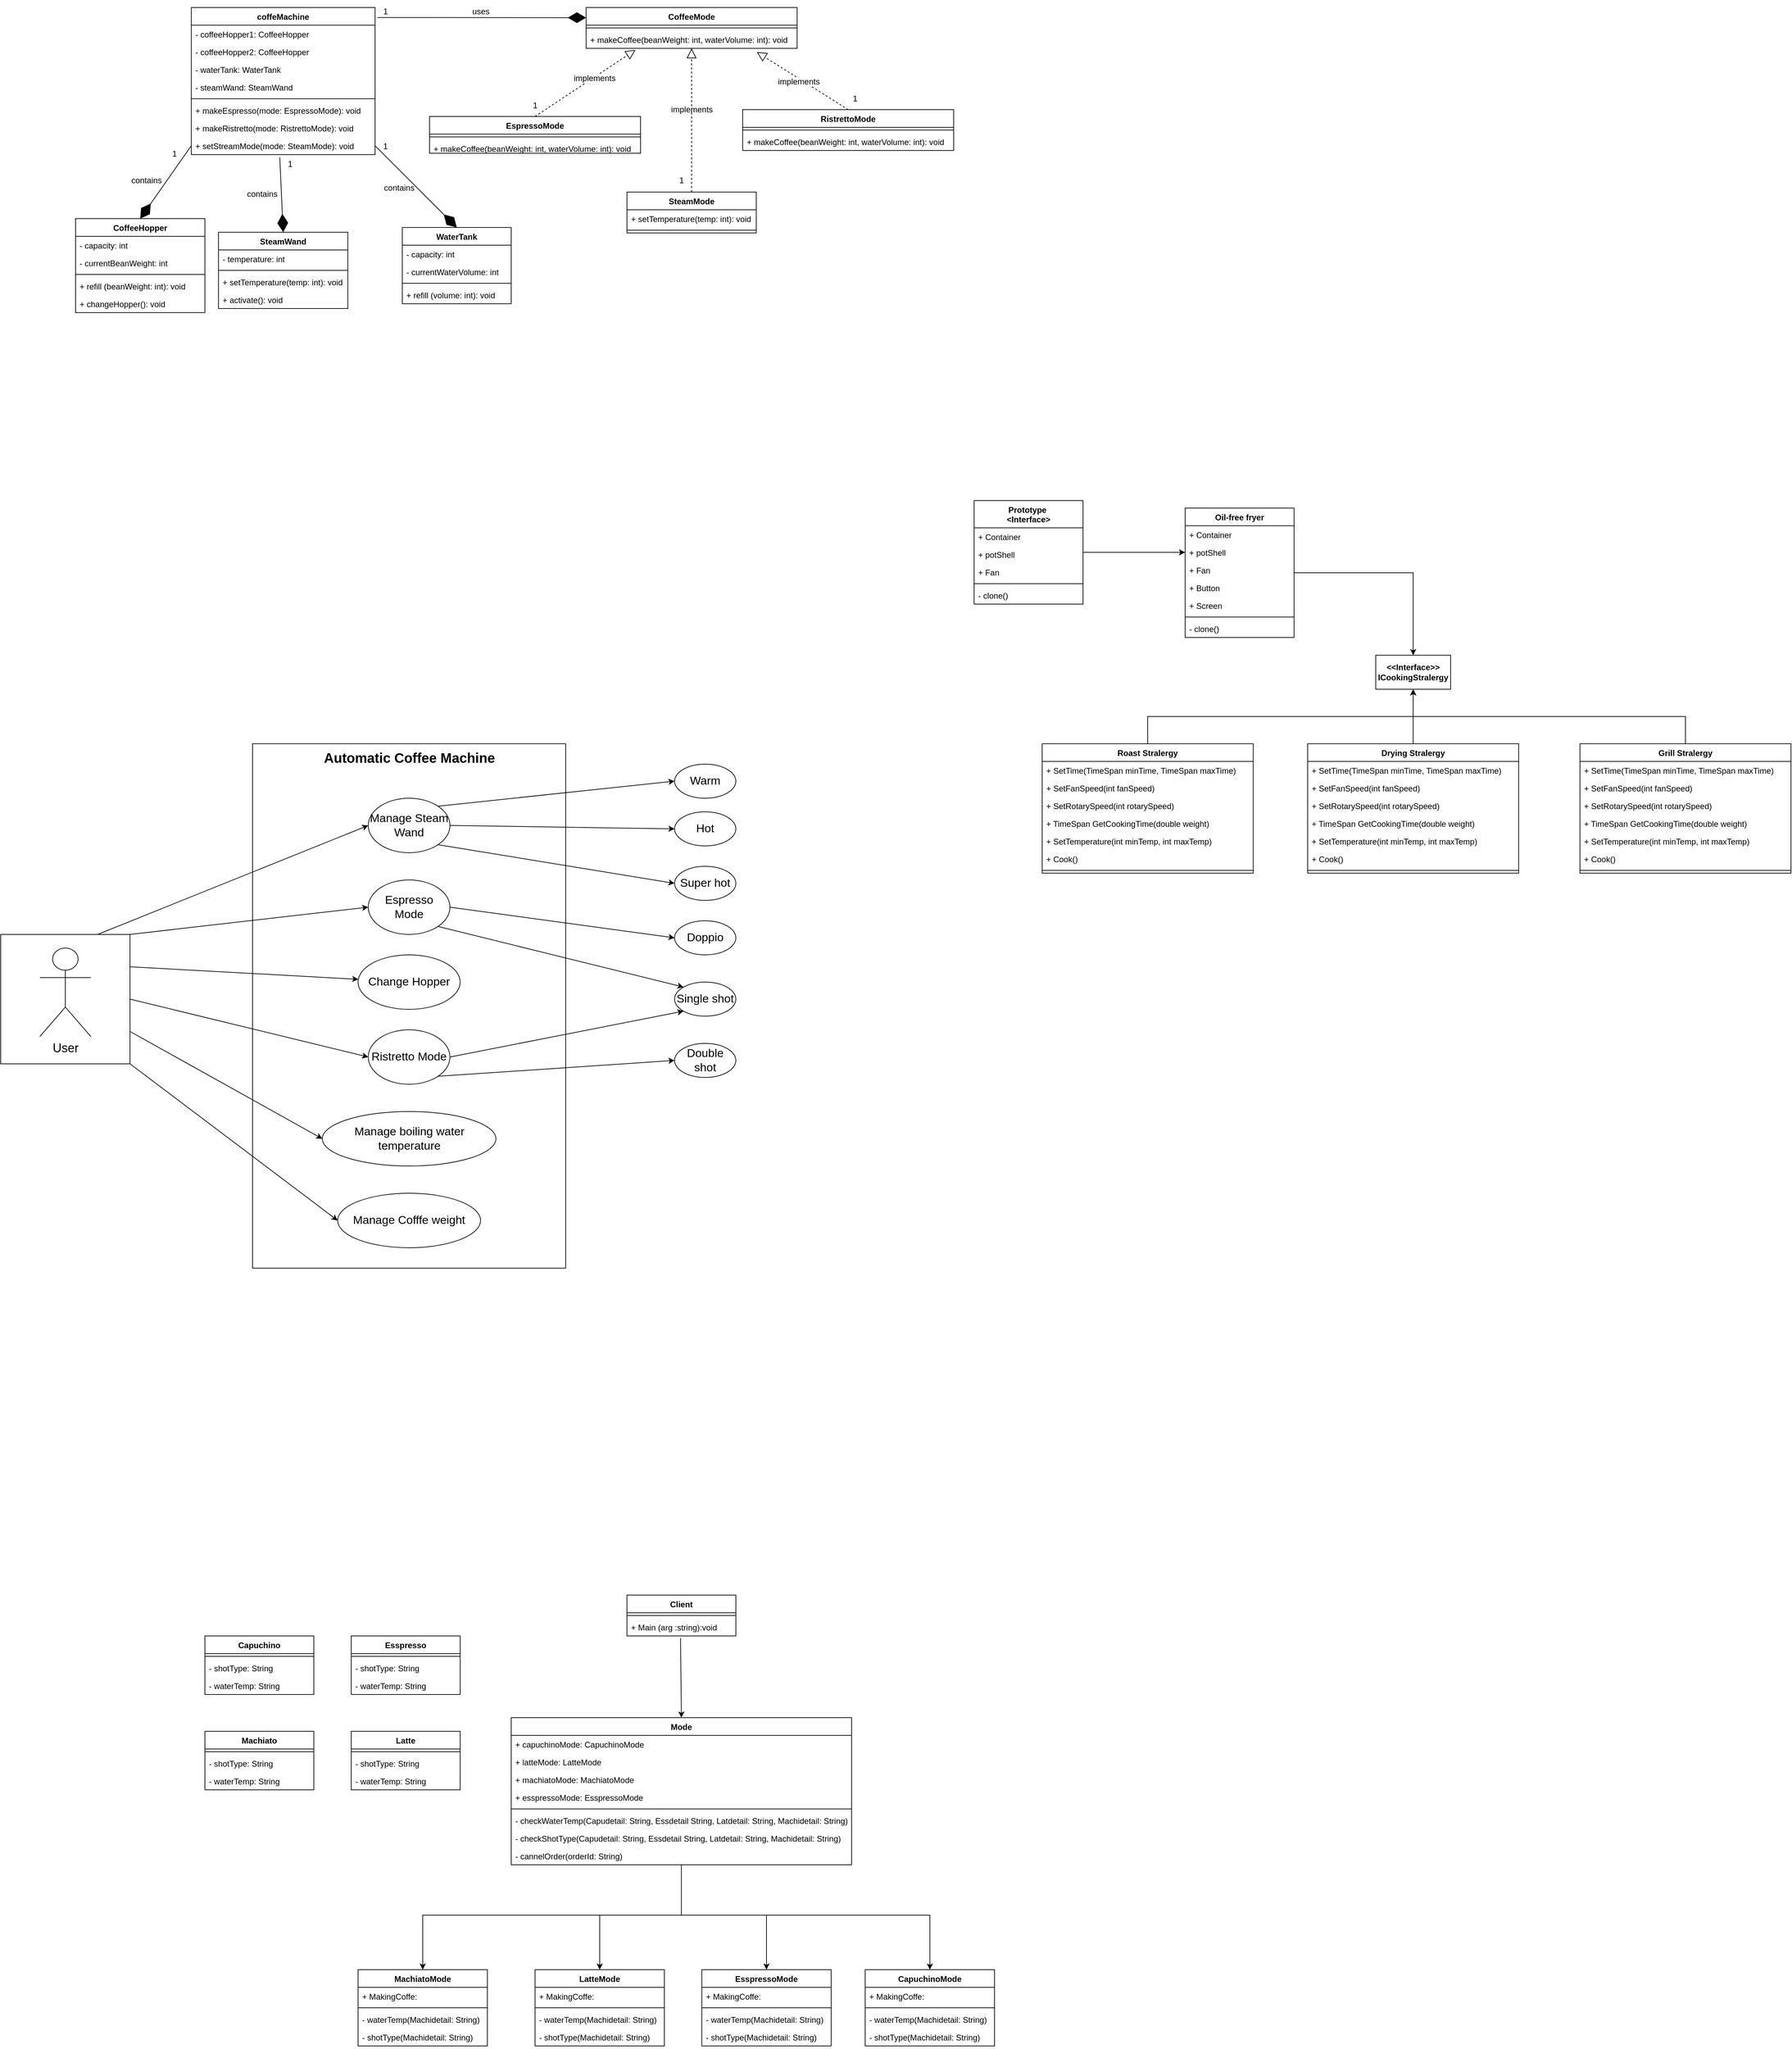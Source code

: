<mxfile version="24.3.1" type="github">
  <diagram name="Trang-1" id="XvSelIh4EvXVkAUtxh8p">
    <mxGraphModel dx="1400" dy="778" grid="1" gridSize="10" guides="1" tooltips="1" connect="1" arrows="1" fold="1" page="1" pageScale="1" pageWidth="3300" pageHeight="4681" math="0" shadow="0">
      <root>
        <mxCell id="0" />
        <mxCell id="1" parent="0" />
        <mxCell id="VRImc2gz65ptcy9dzShP-161" value="coffeMachine" style="swimlane;fontStyle=1;align=center;verticalAlign=top;childLayout=stackLayout;horizontal=1;startSize=26;horizontalStack=0;resizeParent=1;resizeParentMax=0;resizeLast=0;collapsible=1;marginBottom=0;whiteSpace=wrap;html=1;" parent="1" vertex="1">
          <mxGeometry x="880" y="79" width="270" height="216" as="geometry" />
        </mxCell>
        <mxCell id="VRImc2gz65ptcy9dzShP-162" value="- coffeeHopper1: CoffeeHopper" style="text;strokeColor=none;fillColor=none;align=left;verticalAlign=top;spacingLeft=4;spacingRight=4;overflow=hidden;rotatable=0;points=[[0,0.5],[1,0.5]];portConstraint=eastwest;whiteSpace=wrap;html=1;" parent="VRImc2gz65ptcy9dzShP-161" vertex="1">
          <mxGeometry y="26" width="270" height="26" as="geometry" />
        </mxCell>
        <mxCell id="VRImc2gz65ptcy9dzShP-165" value="- coffeeHopper2: CoffeeHopper" style="text;strokeColor=none;fillColor=none;align=left;verticalAlign=top;spacingLeft=4;spacingRight=4;overflow=hidden;rotatable=0;points=[[0,0.5],[1,0.5]];portConstraint=eastwest;whiteSpace=wrap;html=1;" parent="VRImc2gz65ptcy9dzShP-161" vertex="1">
          <mxGeometry y="52" width="270" height="26" as="geometry" />
        </mxCell>
        <mxCell id="HyjmzTadHmc6qfDctKyR-1" value="- waterTank: WaterTank" style="text;strokeColor=none;fillColor=none;align=left;verticalAlign=top;spacingLeft=4;spacingRight=4;overflow=hidden;rotatable=0;points=[[0,0.5],[1,0.5]];portConstraint=eastwest;whiteSpace=wrap;html=1;" parent="VRImc2gz65ptcy9dzShP-161" vertex="1">
          <mxGeometry y="78" width="270" height="26" as="geometry" />
        </mxCell>
        <mxCell id="HyjmzTadHmc6qfDctKyR-2" value="- steamWand: SteamWand" style="text;strokeColor=none;fillColor=none;align=left;verticalAlign=top;spacingLeft=4;spacingRight=4;overflow=hidden;rotatable=0;points=[[0,0.5],[1,0.5]];portConstraint=eastwest;whiteSpace=wrap;html=1;" parent="VRImc2gz65ptcy9dzShP-161" vertex="1">
          <mxGeometry y="104" width="270" height="26" as="geometry" />
        </mxCell>
        <mxCell id="VRImc2gz65ptcy9dzShP-163" value="" style="line;strokeWidth=1;fillColor=none;align=left;verticalAlign=middle;spacingTop=-1;spacingLeft=3;spacingRight=3;rotatable=0;labelPosition=right;points=[];portConstraint=eastwest;strokeColor=inherit;" parent="VRImc2gz65ptcy9dzShP-161" vertex="1">
          <mxGeometry y="130" width="270" height="8" as="geometry" />
        </mxCell>
        <mxCell id="VRImc2gz65ptcy9dzShP-164" value="+ makeEspresso(mode: EspressoMode): void" style="text;strokeColor=none;fillColor=none;align=left;verticalAlign=top;spacingLeft=4;spacingRight=4;overflow=hidden;rotatable=0;points=[[0,0.5],[1,0.5]];portConstraint=eastwest;whiteSpace=wrap;html=1;" parent="VRImc2gz65ptcy9dzShP-161" vertex="1">
          <mxGeometry y="138" width="270" height="26" as="geometry" />
        </mxCell>
        <mxCell id="HyjmzTadHmc6qfDctKyR-3" value="+ makeRistretto(mode: RistrettoMode): void" style="text;strokeColor=none;fillColor=none;align=left;verticalAlign=top;spacingLeft=4;spacingRight=4;overflow=hidden;rotatable=0;points=[[0,0.5],[1,0.5]];portConstraint=eastwest;whiteSpace=wrap;html=1;" parent="VRImc2gz65ptcy9dzShP-161" vertex="1">
          <mxGeometry y="164" width="270" height="26" as="geometry" />
        </mxCell>
        <mxCell id="HyjmzTadHmc6qfDctKyR-5" value="+ setStreamMode(mode: SteamMode): void" style="text;strokeColor=none;fillColor=none;align=left;verticalAlign=top;spacingLeft=4;spacingRight=4;overflow=hidden;rotatable=0;points=[[0,0.5],[1,0.5]];portConstraint=eastwest;whiteSpace=wrap;html=1;" parent="VRImc2gz65ptcy9dzShP-161" vertex="1">
          <mxGeometry y="190" width="270" height="26" as="geometry" />
        </mxCell>
        <mxCell id="VRImc2gz65ptcy9dzShP-174" value="CoffeeMode" style="swimlane;fontStyle=1;align=center;verticalAlign=top;childLayout=stackLayout;horizontal=1;startSize=26;horizontalStack=0;resizeParent=1;resizeParentMax=0;resizeLast=0;collapsible=1;marginBottom=0;whiteSpace=wrap;html=1;" parent="1" vertex="1">
          <mxGeometry x="1460" y="79" width="310" height="60" as="geometry" />
        </mxCell>
        <mxCell id="VRImc2gz65ptcy9dzShP-176" value="" style="line;strokeWidth=1;fillColor=none;align=left;verticalAlign=middle;spacingTop=-1;spacingLeft=3;spacingRight=3;rotatable=0;labelPosition=right;points=[];portConstraint=eastwest;strokeColor=inherit;" parent="VRImc2gz65ptcy9dzShP-174" vertex="1">
          <mxGeometry y="26" width="310" height="8" as="geometry" />
        </mxCell>
        <mxCell id="VRImc2gz65ptcy9dzShP-177" value="+ makeCoffee(beanWeight: int, waterVolume: int): void" style="text;strokeColor=none;fillColor=none;align=left;verticalAlign=top;spacingLeft=4;spacingRight=4;overflow=hidden;rotatable=0;points=[[0,0.5],[1,0.5]];portConstraint=eastwest;whiteSpace=wrap;html=1;" parent="VRImc2gz65ptcy9dzShP-174" vertex="1">
          <mxGeometry y="34" width="310" height="26" as="geometry" />
        </mxCell>
        <mxCell id="VRImc2gz65ptcy9dzShP-178" value="EspressoMode" style="swimlane;fontStyle=1;align=center;verticalAlign=top;childLayout=stackLayout;horizontal=1;startSize=26;horizontalStack=0;resizeParent=1;resizeParentMax=0;resizeLast=0;collapsible=1;marginBottom=0;whiteSpace=wrap;html=1;" parent="1" vertex="1">
          <mxGeometry x="1230" y="239" width="310" height="54" as="geometry" />
        </mxCell>
        <mxCell id="VRImc2gz65ptcy9dzShP-180" value="" style="line;strokeWidth=1;fillColor=none;align=left;verticalAlign=middle;spacingTop=-1;spacingLeft=3;spacingRight=3;rotatable=0;labelPosition=right;points=[];portConstraint=eastwest;strokeColor=inherit;" parent="VRImc2gz65ptcy9dzShP-178" vertex="1">
          <mxGeometry y="26" width="310" height="8" as="geometry" />
        </mxCell>
        <mxCell id="VRImc2gz65ptcy9dzShP-181" value="+ makeCoffee(beanWeight: int, waterVolume: int): void" style="text;strokeColor=none;fillColor=none;align=left;verticalAlign=top;spacingLeft=4;spacingRight=4;overflow=hidden;rotatable=0;points=[[0,0.5],[1,0.5]];portConstraint=eastwest;whiteSpace=wrap;html=1;" parent="VRImc2gz65ptcy9dzShP-178" vertex="1">
          <mxGeometry y="34" width="310" height="20" as="geometry" />
        </mxCell>
        <mxCell id="VRImc2gz65ptcy9dzShP-182" value="RistrettoMode" style="swimlane;fontStyle=1;align=center;verticalAlign=top;childLayout=stackLayout;horizontal=1;startSize=26;horizontalStack=0;resizeParent=1;resizeParentMax=0;resizeLast=0;collapsible=1;marginBottom=0;whiteSpace=wrap;html=1;" parent="1" vertex="1">
          <mxGeometry x="1690" y="229" width="310" height="60" as="geometry" />
        </mxCell>
        <mxCell id="VRImc2gz65ptcy9dzShP-184" value="" style="line;strokeWidth=1;fillColor=none;align=left;verticalAlign=middle;spacingTop=-1;spacingLeft=3;spacingRight=3;rotatable=0;labelPosition=right;points=[];portConstraint=eastwest;strokeColor=inherit;" parent="VRImc2gz65ptcy9dzShP-182" vertex="1">
          <mxGeometry y="26" width="310" height="8" as="geometry" />
        </mxCell>
        <mxCell id="VRImc2gz65ptcy9dzShP-185" value="+ makeCoffee(beanWeight: int, waterVolume: int): void" style="text;strokeColor=none;fillColor=none;align=left;verticalAlign=top;spacingLeft=4;spacingRight=4;overflow=hidden;rotatable=0;points=[[0,0.5],[1,0.5]];portConstraint=eastwest;whiteSpace=wrap;html=1;" parent="VRImc2gz65ptcy9dzShP-182" vertex="1">
          <mxGeometry y="34" width="310" height="26" as="geometry" />
        </mxCell>
        <mxCell id="VRImc2gz65ptcy9dzShP-186" value="SteamMode" style="swimlane;fontStyle=1;align=center;verticalAlign=top;childLayout=stackLayout;horizontal=1;startSize=26;horizontalStack=0;resizeParent=1;resizeParentMax=0;resizeLast=0;collapsible=1;marginBottom=0;whiteSpace=wrap;html=1;" parent="1" vertex="1">
          <mxGeometry x="1520" y="350" width="190" height="60" as="geometry" />
        </mxCell>
        <mxCell id="VRImc2gz65ptcy9dzShP-189" value="+ setTemperature(temp: int): void" style="text;strokeColor=none;fillColor=none;align=left;verticalAlign=top;spacingLeft=4;spacingRight=4;overflow=hidden;rotatable=0;points=[[0,0.5],[1,0.5]];portConstraint=eastwest;whiteSpace=wrap;html=1;" parent="VRImc2gz65ptcy9dzShP-186" vertex="1">
          <mxGeometry y="26" width="190" height="26" as="geometry" />
        </mxCell>
        <mxCell id="VRImc2gz65ptcy9dzShP-188" value="" style="line;strokeWidth=1;fillColor=none;align=left;verticalAlign=middle;spacingTop=-1;spacingLeft=3;spacingRight=3;rotatable=0;labelPosition=right;points=[];portConstraint=eastwest;strokeColor=inherit;" parent="VRImc2gz65ptcy9dzShP-186" vertex="1">
          <mxGeometry y="52" width="190" height="8" as="geometry" />
        </mxCell>
        <mxCell id="VRImc2gz65ptcy9dzShP-196" value="WaterTank" style="swimlane;fontStyle=1;align=center;verticalAlign=top;childLayout=stackLayout;horizontal=1;startSize=26;horizontalStack=0;resizeParent=1;resizeParentMax=0;resizeLast=0;collapsible=1;marginBottom=0;whiteSpace=wrap;html=1;" parent="1" vertex="1">
          <mxGeometry x="1190" y="402" width="160" height="112" as="geometry" />
        </mxCell>
        <mxCell id="VRImc2gz65ptcy9dzShP-197" value="- capacity: int" style="text;strokeColor=none;fillColor=none;align=left;verticalAlign=top;spacingLeft=4;spacingRight=4;overflow=hidden;rotatable=0;points=[[0,0.5],[1,0.5]];portConstraint=eastwest;whiteSpace=wrap;html=1;" parent="VRImc2gz65ptcy9dzShP-196" vertex="1">
          <mxGeometry y="26" width="160" height="26" as="geometry" />
        </mxCell>
        <mxCell id="HyjmzTadHmc6qfDctKyR-7" value="- currentWaterVolume: int" style="text;strokeColor=none;fillColor=none;align=left;verticalAlign=top;spacingLeft=4;spacingRight=4;overflow=hidden;rotatable=0;points=[[0,0.5],[1,0.5]];portConstraint=eastwest;whiteSpace=wrap;html=1;" parent="VRImc2gz65ptcy9dzShP-196" vertex="1">
          <mxGeometry y="52" width="160" height="26" as="geometry" />
        </mxCell>
        <mxCell id="VRImc2gz65ptcy9dzShP-198" value="" style="line;strokeWidth=1;fillColor=none;align=left;verticalAlign=middle;spacingTop=-1;spacingLeft=3;spacingRight=3;rotatable=0;labelPosition=right;points=[];portConstraint=eastwest;strokeColor=inherit;" parent="VRImc2gz65ptcy9dzShP-196" vertex="1">
          <mxGeometry y="78" width="160" height="8" as="geometry" />
        </mxCell>
        <mxCell id="VRImc2gz65ptcy9dzShP-199" value="+ refill (volume: int): void" style="text;strokeColor=none;fillColor=none;align=left;verticalAlign=top;spacingLeft=4;spacingRight=4;overflow=hidden;rotatable=0;points=[[0,0.5],[1,0.5]];portConstraint=eastwest;whiteSpace=wrap;html=1;" parent="VRImc2gz65ptcy9dzShP-196" vertex="1">
          <mxGeometry y="86" width="160" height="26" as="geometry" />
        </mxCell>
        <mxCell id="HyjmzTadHmc6qfDctKyR-8" value="CoffeeHopper" style="swimlane;fontStyle=1;align=center;verticalAlign=top;childLayout=stackLayout;horizontal=1;startSize=26;horizontalStack=0;resizeParent=1;resizeParentMax=0;resizeLast=0;collapsible=1;marginBottom=0;whiteSpace=wrap;html=1;" parent="1" vertex="1">
          <mxGeometry x="710" y="389" width="190" height="138" as="geometry" />
        </mxCell>
        <mxCell id="HyjmzTadHmc6qfDctKyR-9" value="- capacity: int" style="text;strokeColor=none;fillColor=none;align=left;verticalAlign=top;spacingLeft=4;spacingRight=4;overflow=hidden;rotatable=0;points=[[0,0.5],[1,0.5]];portConstraint=eastwest;whiteSpace=wrap;html=1;" parent="HyjmzTadHmc6qfDctKyR-8" vertex="1">
          <mxGeometry y="26" width="190" height="26" as="geometry" />
        </mxCell>
        <mxCell id="HyjmzTadHmc6qfDctKyR-12" value="- currentBeanWeight: int" style="text;strokeColor=none;fillColor=none;align=left;verticalAlign=top;spacingLeft=4;spacingRight=4;overflow=hidden;rotatable=0;points=[[0,0.5],[1,0.5]];portConstraint=eastwest;whiteSpace=wrap;html=1;" parent="HyjmzTadHmc6qfDctKyR-8" vertex="1">
          <mxGeometry y="52" width="190" height="26" as="geometry" />
        </mxCell>
        <mxCell id="HyjmzTadHmc6qfDctKyR-10" value="" style="line;strokeWidth=1;fillColor=none;align=left;verticalAlign=middle;spacingTop=-1;spacingLeft=3;spacingRight=3;rotatable=0;labelPosition=right;points=[];portConstraint=eastwest;strokeColor=inherit;" parent="HyjmzTadHmc6qfDctKyR-8" vertex="1">
          <mxGeometry y="78" width="190" height="8" as="geometry" />
        </mxCell>
        <mxCell id="HyjmzTadHmc6qfDctKyR-11" value="+ refill (beanWeight: int): void" style="text;strokeColor=none;fillColor=none;align=left;verticalAlign=top;spacingLeft=4;spacingRight=4;overflow=hidden;rotatable=0;points=[[0,0.5],[1,0.5]];portConstraint=eastwest;whiteSpace=wrap;html=1;" parent="HyjmzTadHmc6qfDctKyR-8" vertex="1">
          <mxGeometry y="86" width="190" height="26" as="geometry" />
        </mxCell>
        <mxCell id="HyjmzTadHmc6qfDctKyR-13" value="+ changeHopper(): void" style="text;strokeColor=none;fillColor=none;align=left;verticalAlign=top;spacingLeft=4;spacingRight=4;overflow=hidden;rotatable=0;points=[[0,0.5],[1,0.5]];portConstraint=eastwest;whiteSpace=wrap;html=1;" parent="HyjmzTadHmc6qfDctKyR-8" vertex="1">
          <mxGeometry y="112" width="190" height="26" as="geometry" />
        </mxCell>
        <mxCell id="HyjmzTadHmc6qfDctKyR-14" value="SteamWand" style="swimlane;fontStyle=1;align=center;verticalAlign=top;childLayout=stackLayout;horizontal=1;startSize=26;horizontalStack=0;resizeParent=1;resizeParentMax=0;resizeLast=0;collapsible=1;marginBottom=0;whiteSpace=wrap;html=1;" parent="1" vertex="1">
          <mxGeometry x="920" y="409" width="190" height="112" as="geometry" />
        </mxCell>
        <mxCell id="HyjmzTadHmc6qfDctKyR-15" value="- temperature: int" style="text;strokeColor=none;fillColor=none;align=left;verticalAlign=top;spacingLeft=4;spacingRight=4;overflow=hidden;rotatable=0;points=[[0,0.5],[1,0.5]];portConstraint=eastwest;whiteSpace=wrap;html=1;" parent="HyjmzTadHmc6qfDctKyR-14" vertex="1">
          <mxGeometry y="26" width="190" height="26" as="geometry" />
        </mxCell>
        <mxCell id="HyjmzTadHmc6qfDctKyR-16" value="" style="line;strokeWidth=1;fillColor=none;align=left;verticalAlign=middle;spacingTop=-1;spacingLeft=3;spacingRight=3;rotatable=0;labelPosition=right;points=[];portConstraint=eastwest;strokeColor=inherit;" parent="HyjmzTadHmc6qfDctKyR-14" vertex="1">
          <mxGeometry y="52" width="190" height="8" as="geometry" />
        </mxCell>
        <mxCell id="HyjmzTadHmc6qfDctKyR-17" value="+ setTemperature(temp: int): void" style="text;strokeColor=none;fillColor=none;align=left;verticalAlign=top;spacingLeft=4;spacingRight=4;overflow=hidden;rotatable=0;points=[[0,0.5],[1,0.5]];portConstraint=eastwest;whiteSpace=wrap;html=1;" parent="HyjmzTadHmc6qfDctKyR-14" vertex="1">
          <mxGeometry y="60" width="190" height="26" as="geometry" />
        </mxCell>
        <mxCell id="HyjmzTadHmc6qfDctKyR-18" value="+ activate(): void" style="text;strokeColor=none;fillColor=none;align=left;verticalAlign=top;spacingLeft=4;spacingRight=4;overflow=hidden;rotatable=0;points=[[0,0.5],[1,0.5]];portConstraint=eastwest;whiteSpace=wrap;html=1;" parent="HyjmzTadHmc6qfDctKyR-14" vertex="1">
          <mxGeometry y="86" width="190" height="26" as="geometry" />
        </mxCell>
        <mxCell id="HyjmzTadHmc6qfDctKyR-21" value="" style="endArrow=block;dashed=1;endFill=0;endSize=12;html=1;rounded=0;entryX=0.234;entryY=1.089;entryDx=0;entryDy=0;entryPerimeter=0;exitX=0.5;exitY=0;exitDx=0;exitDy=0;" parent="1" source="VRImc2gz65ptcy9dzShP-178" target="VRImc2gz65ptcy9dzShP-177" edge="1">
          <mxGeometry width="160" relative="1" as="geometry">
            <mxPoint x="1280" y="359" as="sourcePoint" />
            <mxPoint x="1440" y="359" as="targetPoint" />
          </mxGeometry>
        </mxCell>
        <mxCell id="HyjmzTadHmc6qfDctKyR-22" value="" style="endArrow=block;dashed=1;endFill=0;endSize=12;html=1;rounded=0;exitX=0.5;exitY=0;exitDx=0;exitDy=0;" parent="1" source="VRImc2gz65ptcy9dzShP-186" target="VRImc2gz65ptcy9dzShP-177" edge="1">
          <mxGeometry width="160" relative="1" as="geometry">
            <mxPoint x="1615" y="349" as="sourcePoint" />
            <mxPoint x="1583" y="161" as="targetPoint" />
          </mxGeometry>
        </mxCell>
        <mxCell id="HyjmzTadHmc6qfDctKyR-23" value="" style="endArrow=block;dashed=1;endFill=0;endSize=12;html=1;rounded=0;exitX=0.5;exitY=0;exitDx=0;exitDy=0;entryX=0.809;entryY=1.209;entryDx=0;entryDy=0;entryPerimeter=0;" parent="1" source="VRImc2gz65ptcy9dzShP-182" target="VRImc2gz65ptcy9dzShP-177" edge="1">
          <mxGeometry width="160" relative="1" as="geometry">
            <mxPoint x="1625" y="359" as="sourcePoint" />
            <mxPoint x="1625" y="159" as="targetPoint" />
          </mxGeometry>
        </mxCell>
        <mxCell id="HyjmzTadHmc6qfDctKyR-25" value="" style="endArrow=diamondThin;endFill=1;endSize=24;html=1;rounded=0;entryX=0.5;entryY=0;entryDx=0;entryDy=0;exitX=0;exitY=0.5;exitDx=0;exitDy=0;" parent="1" source="HyjmzTadHmc6qfDctKyR-5" target="HyjmzTadHmc6qfDctKyR-8" edge="1">
          <mxGeometry width="160" relative="1" as="geometry">
            <mxPoint x="1280" y="349" as="sourcePoint" />
            <mxPoint x="1440" y="349" as="targetPoint" />
          </mxGeometry>
        </mxCell>
        <mxCell id="HyjmzTadHmc6qfDctKyR-26" value="" style="endArrow=diamondThin;endFill=1;endSize=24;html=1;rounded=0;entryX=0.5;entryY=0;entryDx=0;entryDy=0;" parent="1" target="HyjmzTadHmc6qfDctKyR-14" edge="1">
          <mxGeometry width="160" relative="1" as="geometry">
            <mxPoint x="1010" y="299" as="sourcePoint" />
            <mxPoint x="1450" y="359" as="targetPoint" />
          </mxGeometry>
        </mxCell>
        <mxCell id="HyjmzTadHmc6qfDctKyR-27" value="" style="endArrow=diamondThin;endFill=1;endSize=24;html=1;rounded=0;entryX=0.5;entryY=0;entryDx=0;entryDy=0;exitX=1;exitY=0.5;exitDx=0;exitDy=0;" parent="1" source="HyjmzTadHmc6qfDctKyR-5" target="VRImc2gz65ptcy9dzShP-196" edge="1">
          <mxGeometry width="160" relative="1" as="geometry">
            <mxPoint x="1300" y="369" as="sourcePoint" />
            <mxPoint x="1460" y="369" as="targetPoint" />
          </mxGeometry>
        </mxCell>
        <mxCell id="HyjmzTadHmc6qfDctKyR-28" value="1" style="text;html=1;align=center;verticalAlign=middle;resizable=0;points=[];autosize=1;strokeColor=none;fillColor=none;" parent="1" vertex="1">
          <mxGeometry x="840" y="279" width="30" height="30" as="geometry" />
        </mxCell>
        <mxCell id="HyjmzTadHmc6qfDctKyR-29" value="&lt;span style=&quot;color: rgb(0, 0, 0); font-family: Helvetica; font-size: 12px; font-style: normal; font-variant-ligatures: normal; font-variant-caps: normal; font-weight: 400; letter-spacing: normal; orphans: 2; text-align: center; text-indent: 0px; text-transform: none; widows: 2; word-spacing: 0px; -webkit-text-stroke-width: 0px; white-space: nowrap; background-color: rgb(251, 251, 251); text-decoration-thickness: initial; text-decoration-style: initial; text-decoration-color: initial; display: inline !important; float: none;&quot;&gt;1&lt;/span&gt;" style="text;whiteSpace=wrap;html=1;" parent="1" vertex="1">
          <mxGeometry x="1020" y="295" width="40" height="40" as="geometry" />
        </mxCell>
        <mxCell id="HyjmzTadHmc6qfDctKyR-30" value="&lt;span style=&quot;color: rgb(0, 0, 0); font-family: Helvetica; font-size: 12px; font-style: normal; font-variant-ligatures: normal; font-variant-caps: normal; font-weight: 400; letter-spacing: normal; orphans: 2; text-align: center; text-indent: 0px; text-transform: none; widows: 2; word-spacing: 0px; -webkit-text-stroke-width: 0px; white-space: nowrap; background-color: rgb(251, 251, 251); text-decoration-thickness: initial; text-decoration-style: initial; text-decoration-color: initial; display: inline !important; float: none;&quot;&gt;1&lt;/span&gt;" style="text;whiteSpace=wrap;html=1;" parent="1" vertex="1">
          <mxGeometry x="1160" y="269" width="40" height="40" as="geometry" />
        </mxCell>
        <mxCell id="HyjmzTadHmc6qfDctKyR-31" value="&lt;span style=&quot;color: rgb(0, 0, 0); font-family: Helvetica; font-size: 12px; font-style: normal; font-variant-ligatures: normal; font-variant-caps: normal; font-weight: 400; letter-spacing: normal; orphans: 2; text-align: center; text-indent: 0px; text-transform: none; widows: 2; word-spacing: 0px; -webkit-text-stroke-width: 0px; white-space: nowrap; background-color: rgb(251, 251, 251); text-decoration-thickness: initial; text-decoration-style: initial; text-decoration-color: initial; display: inline !important; float: none;&quot;&gt;1&lt;/span&gt;" style="text;whiteSpace=wrap;html=1;" parent="1" vertex="1">
          <mxGeometry x="1380" y="209" width="40" height="40" as="geometry" />
        </mxCell>
        <mxCell id="HyjmzTadHmc6qfDctKyR-32" value="&lt;span style=&quot;color: rgb(0, 0, 0); font-family: Helvetica; font-size: 12px; font-style: normal; font-variant-ligatures: normal; font-variant-caps: normal; font-weight: 400; letter-spacing: normal; orphans: 2; text-align: center; text-indent: 0px; text-transform: none; widows: 2; word-spacing: 0px; -webkit-text-stroke-width: 0px; white-space: nowrap; background-color: rgb(251, 251, 251); text-decoration-thickness: initial; text-decoration-style: initial; text-decoration-color: initial; display: inline !important; float: none;&quot;&gt;1&lt;/span&gt;" style="text;whiteSpace=wrap;html=1;" parent="1" vertex="1">
          <mxGeometry x="1595" y="319" width="40" height="40" as="geometry" />
        </mxCell>
        <mxCell id="HyjmzTadHmc6qfDctKyR-33" value="&lt;span style=&quot;color: rgb(0, 0, 0); font-family: Helvetica; font-size: 12px; font-style: normal; font-variant-ligatures: normal; font-variant-caps: normal; font-weight: 400; letter-spacing: normal; orphans: 2; text-align: center; text-indent: 0px; text-transform: none; widows: 2; word-spacing: 0px; -webkit-text-stroke-width: 0px; white-space: nowrap; background-color: rgb(251, 251, 251); text-decoration-thickness: initial; text-decoration-style: initial; text-decoration-color: initial; display: inline !important; float: none;&quot;&gt;1&lt;/span&gt;" style="text;whiteSpace=wrap;html=1;" parent="1" vertex="1">
          <mxGeometry x="1850" y="199" width="40" height="40" as="geometry" />
        </mxCell>
        <mxCell id="HyjmzTadHmc6qfDctKyR-34" value="implements" style="text;html=1;align=center;verticalAlign=middle;resizable=0;points=[];autosize=1;strokeColor=none;fillColor=none;" parent="1" vertex="1">
          <mxGeometry x="1575" y="214" width="80" height="30" as="geometry" />
        </mxCell>
        <mxCell id="HyjmzTadHmc6qfDctKyR-35" value="&lt;span style=&quot;color: rgb(0, 0, 0); font-family: Helvetica; font-size: 12px; font-style: normal; font-variant-ligatures: normal; font-variant-caps: normal; font-weight: 400; letter-spacing: normal; orphans: 2; text-align: center; text-indent: 0px; text-transform: none; widows: 2; word-spacing: 0px; -webkit-text-stroke-width: 0px; white-space: nowrap; background-color: rgb(251, 251, 251); text-decoration-thickness: initial; text-decoration-style: initial; text-decoration-color: initial; display: inline !important; float: none;&quot;&gt;implements&lt;/span&gt;" style="text;whiteSpace=wrap;html=1;" parent="1" vertex="1">
          <mxGeometry x="1740" y="174" width="90" height="40" as="geometry" />
        </mxCell>
        <mxCell id="HyjmzTadHmc6qfDctKyR-36" value="&lt;span style=&quot;color: rgb(0, 0, 0); font-family: Helvetica; font-size: 12px; font-style: normal; font-variant-ligatures: normal; font-variant-caps: normal; font-weight: 400; letter-spacing: normal; orphans: 2; text-align: center; text-indent: 0px; text-transform: none; widows: 2; word-spacing: 0px; -webkit-text-stroke-width: 0px; white-space: nowrap; background-color: rgb(251, 251, 251); text-decoration-thickness: initial; text-decoration-style: initial; text-decoration-color: initial; display: inline !important; float: none;&quot;&gt;implements&lt;/span&gt;" style="text;whiteSpace=wrap;html=1;" parent="1" vertex="1">
          <mxGeometry x="1440" y="169" width="90" height="40" as="geometry" />
        </mxCell>
        <mxCell id="HyjmzTadHmc6qfDctKyR-38" value="contains" style="text;html=1;align=center;verticalAlign=middle;resizable=0;points=[];autosize=1;strokeColor=none;fillColor=none;" parent="1" vertex="1">
          <mxGeometry x="1150" y="329" width="70" height="30" as="geometry" />
        </mxCell>
        <mxCell id="HyjmzTadHmc6qfDctKyR-39" value="&lt;span style=&quot;color: rgb(0, 0, 0); font-family: Helvetica; font-size: 12px; font-style: normal; font-variant-ligatures: normal; font-variant-caps: normal; font-weight: 400; letter-spacing: normal; orphans: 2; text-align: center; text-indent: 0px; text-transform: none; widows: 2; word-spacing: 0px; -webkit-text-stroke-width: 0px; white-space: nowrap; background-color: rgb(251, 251, 251); text-decoration-thickness: initial; text-decoration-style: initial; text-decoration-color: initial; display: inline !important; float: none;&quot;&gt;contains&lt;/span&gt;" style="text;whiteSpace=wrap;html=1;" parent="1" vertex="1">
          <mxGeometry x="960" y="339" width="80" height="40" as="geometry" />
        </mxCell>
        <mxCell id="HyjmzTadHmc6qfDctKyR-40" value="&lt;span style=&quot;color: rgb(0, 0, 0); font-family: Helvetica; font-size: 12px; font-style: normal; font-variant-ligatures: normal; font-variant-caps: normal; font-weight: 400; letter-spacing: normal; orphans: 2; text-align: center; text-indent: 0px; text-transform: none; widows: 2; word-spacing: 0px; -webkit-text-stroke-width: 0px; white-space: nowrap; background-color: rgb(251, 251, 251); text-decoration-thickness: initial; text-decoration-style: initial; text-decoration-color: initial; display: inline !important; float: none;&quot;&gt;contains&lt;/span&gt;" style="text;whiteSpace=wrap;html=1;" parent="1" vertex="1">
          <mxGeometry x="790" y="319" width="80" height="40" as="geometry" />
        </mxCell>
        <mxCell id="HyjmzTadHmc6qfDctKyR-41" value="" style="endArrow=diamondThin;endFill=1;endSize=24;html=1;rounded=0;entryX=0;entryY=0.25;entryDx=0;entryDy=0;exitX=1.013;exitY=0.068;exitDx=0;exitDy=0;exitPerimeter=0;" parent="1" source="VRImc2gz65ptcy9dzShP-161" target="VRImc2gz65ptcy9dzShP-174" edge="1">
          <mxGeometry width="160" relative="1" as="geometry">
            <mxPoint x="1190" y="25" as="sourcePoint" />
            <mxPoint x="1310" y="145" as="targetPoint" />
          </mxGeometry>
        </mxCell>
        <mxCell id="HyjmzTadHmc6qfDctKyR-42" value="1" style="text;html=1;align=center;verticalAlign=middle;resizable=0;points=[];autosize=1;strokeColor=none;fillColor=none;" parent="1" vertex="1">
          <mxGeometry x="1150" y="70" width="30" height="30" as="geometry" />
        </mxCell>
        <mxCell id="HyjmzTadHmc6qfDctKyR-43" value="uses" style="text;html=1;align=center;verticalAlign=middle;resizable=0;points=[];autosize=1;strokeColor=none;fillColor=none;" parent="1" vertex="1">
          <mxGeometry x="1280" y="70" width="50" height="30" as="geometry" />
        </mxCell>
        <mxCell id="HyjmzTadHmc6qfDctKyR-45" value="" style="rounded=0;whiteSpace=wrap;html=1;" parent="1" vertex="1">
          <mxGeometry x="970" y="1160" width="460" height="770" as="geometry" />
        </mxCell>
        <mxCell id="HyjmzTadHmc6qfDctKyR-46" value="&lt;font size=&quot;1&quot; style=&quot;&quot;&gt;&lt;b style=&quot;font-size: 20px;&quot;&gt;Automatic Coffee Machine&lt;/b&gt;&lt;/font&gt;" style="text;html=1;align=center;verticalAlign=middle;resizable=0;points=[];autosize=1;strokeColor=none;fillColor=none;" parent="1" vertex="1">
          <mxGeometry x="1065" y="1160" width="270" height="40" as="geometry" />
        </mxCell>
        <mxCell id="HyjmzTadHmc6qfDctKyR-80" style="edgeStyle=none;rounded=0;orthogonalLoop=1;jettySize=auto;html=1;exitX=1;exitY=0;exitDx=0;exitDy=0;entryX=0;entryY=0.5;entryDx=0;entryDy=0;" parent="1" source="HyjmzTadHmc6qfDctKyR-47" target="HyjmzTadHmc6qfDctKyR-56" edge="1">
          <mxGeometry relative="1" as="geometry" />
        </mxCell>
        <mxCell id="HyjmzTadHmc6qfDctKyR-81" style="edgeStyle=none;rounded=0;orthogonalLoop=1;jettySize=auto;html=1;exitX=1;exitY=0.5;exitDx=0;exitDy=0;entryX=0;entryY=0.5;entryDx=0;entryDy=0;" parent="1" source="HyjmzTadHmc6qfDctKyR-47" target="HyjmzTadHmc6qfDctKyR-57" edge="1">
          <mxGeometry relative="1" as="geometry" />
        </mxCell>
        <mxCell id="HyjmzTadHmc6qfDctKyR-82" style="edgeStyle=none;rounded=0;orthogonalLoop=1;jettySize=auto;html=1;exitX=1;exitY=1;exitDx=0;exitDy=0;entryX=0;entryY=0.5;entryDx=0;entryDy=0;" parent="1" source="HyjmzTadHmc6qfDctKyR-47" target="HyjmzTadHmc6qfDctKyR-58" edge="1">
          <mxGeometry relative="1" as="geometry" />
        </mxCell>
        <mxCell id="HyjmzTadHmc6qfDctKyR-47" value="Manage Steam Wand" style="ellipse;whiteSpace=wrap;html=1;fontSize=17;" parent="1" vertex="1">
          <mxGeometry x="1140" y="1240" width="120" height="80" as="geometry" />
        </mxCell>
        <mxCell id="HyjmzTadHmc6qfDctKyR-83" style="edgeStyle=none;rounded=0;orthogonalLoop=1;jettySize=auto;html=1;exitX=1;exitY=0.5;exitDx=0;exitDy=0;entryX=0;entryY=0.5;entryDx=0;entryDy=0;" parent="1" source="HyjmzTadHmc6qfDctKyR-48" target="HyjmzTadHmc6qfDctKyR-60" edge="1">
          <mxGeometry relative="1" as="geometry" />
        </mxCell>
        <mxCell id="HyjmzTadHmc6qfDctKyR-84" style="edgeStyle=none;rounded=0;orthogonalLoop=1;jettySize=auto;html=1;exitX=1;exitY=1;exitDx=0;exitDy=0;entryX=0;entryY=0;entryDx=0;entryDy=0;" parent="1" source="HyjmzTadHmc6qfDctKyR-48" target="HyjmzTadHmc6qfDctKyR-62" edge="1">
          <mxGeometry relative="1" as="geometry" />
        </mxCell>
        <mxCell id="HyjmzTadHmc6qfDctKyR-48" value="Espresso Mode" style="ellipse;whiteSpace=wrap;html=1;fontSize=17;" parent="1" vertex="1">
          <mxGeometry x="1140" y="1360" width="120" height="80" as="geometry" />
        </mxCell>
        <mxCell id="HyjmzTadHmc6qfDctKyR-50" value="Change Hopper" style="ellipse;whiteSpace=wrap;html=1;fontSize=17;" parent="1" vertex="1">
          <mxGeometry x="1125" y="1470" width="150" height="80" as="geometry" />
        </mxCell>
        <mxCell id="HyjmzTadHmc6qfDctKyR-85" style="edgeStyle=none;rounded=0;orthogonalLoop=1;jettySize=auto;html=1;exitX=1;exitY=0.5;exitDx=0;exitDy=0;entryX=0;entryY=1;entryDx=0;entryDy=0;" parent="1" source="HyjmzTadHmc6qfDctKyR-51" target="HyjmzTadHmc6qfDctKyR-62" edge="1">
          <mxGeometry relative="1" as="geometry" />
        </mxCell>
        <mxCell id="HyjmzTadHmc6qfDctKyR-86" style="edgeStyle=none;rounded=0;orthogonalLoop=1;jettySize=auto;html=1;exitX=1;exitY=1;exitDx=0;exitDy=0;entryX=0;entryY=0.5;entryDx=0;entryDy=0;" parent="1" source="HyjmzTadHmc6qfDctKyR-51" target="HyjmzTadHmc6qfDctKyR-61" edge="1">
          <mxGeometry relative="1" as="geometry" />
        </mxCell>
        <mxCell id="HyjmzTadHmc6qfDctKyR-51" value="Ristretto Mode" style="ellipse;whiteSpace=wrap;html=1;fontSize=17;" parent="1" vertex="1">
          <mxGeometry x="1140" y="1580" width="120" height="80" as="geometry" />
        </mxCell>
        <mxCell id="HyjmzTadHmc6qfDctKyR-52" value="Manage boiling water temperature" style="ellipse;whiteSpace=wrap;html=1;fontSize=17;" parent="1" vertex="1">
          <mxGeometry x="1072.5" y="1700" width="255" height="80" as="geometry" />
        </mxCell>
        <mxCell id="HyjmzTadHmc6qfDctKyR-53" value="Manage Cofffe weight" style="ellipse;whiteSpace=wrap;html=1;fontSize=17;" parent="1" vertex="1">
          <mxGeometry x="1095" y="1820" width="210" height="80" as="geometry" />
        </mxCell>
        <mxCell id="HyjmzTadHmc6qfDctKyR-56" value="Warm" style="ellipse;whiteSpace=wrap;html=1;fontSize=17;" parent="1" vertex="1">
          <mxGeometry x="1590" y="1190" width="90" height="50" as="geometry" />
        </mxCell>
        <mxCell id="HyjmzTadHmc6qfDctKyR-57" value="Hot" style="ellipse;whiteSpace=wrap;html=1;fontSize=17;" parent="1" vertex="1">
          <mxGeometry x="1590" y="1260" width="90" height="50" as="geometry" />
        </mxCell>
        <mxCell id="HyjmzTadHmc6qfDctKyR-58" value="Super hot" style="ellipse;whiteSpace=wrap;html=1;fontSize=17;" parent="1" vertex="1">
          <mxGeometry x="1590" y="1340" width="90" height="50" as="geometry" />
        </mxCell>
        <mxCell id="HyjmzTadHmc6qfDctKyR-60" value="Doppio" style="ellipse;whiteSpace=wrap;html=1;fontSize=17;" parent="1" vertex="1">
          <mxGeometry x="1590" y="1420" width="90" height="50" as="geometry" />
        </mxCell>
        <mxCell id="HyjmzTadHmc6qfDctKyR-61" value="Double shot" style="ellipse;whiteSpace=wrap;html=1;fontSize=17;" parent="1" vertex="1">
          <mxGeometry x="1590" y="1600" width="90" height="50" as="geometry" />
        </mxCell>
        <mxCell id="HyjmzTadHmc6qfDctKyR-62" value="Single shot" style="ellipse;whiteSpace=wrap;html=1;fontSize=17;" parent="1" vertex="1">
          <mxGeometry x="1590" y="1510" width="90" height="50" as="geometry" />
        </mxCell>
        <mxCell id="HyjmzTadHmc6qfDctKyR-73" style="edgeStyle=none;rounded=0;orthogonalLoop=1;jettySize=auto;html=1;exitX=0.75;exitY=0;exitDx=0;exitDy=0;entryX=0;entryY=0.5;entryDx=0;entryDy=0;" parent="1" source="HyjmzTadHmc6qfDctKyR-70" target="HyjmzTadHmc6qfDctKyR-47" edge="1">
          <mxGeometry relative="1" as="geometry" />
        </mxCell>
        <mxCell id="HyjmzTadHmc6qfDctKyR-74" style="edgeStyle=none;rounded=0;orthogonalLoop=1;jettySize=auto;html=1;exitX=1;exitY=0;exitDx=0;exitDy=0;entryX=0;entryY=0.5;entryDx=0;entryDy=0;" parent="1" source="HyjmzTadHmc6qfDctKyR-70" target="HyjmzTadHmc6qfDctKyR-48" edge="1">
          <mxGeometry relative="1" as="geometry" />
        </mxCell>
        <mxCell id="HyjmzTadHmc6qfDctKyR-75" style="edgeStyle=none;rounded=0;orthogonalLoop=1;jettySize=auto;html=1;exitX=1;exitY=0.25;exitDx=0;exitDy=0;" parent="1" source="HyjmzTadHmc6qfDctKyR-70" target="HyjmzTadHmc6qfDctKyR-50" edge="1">
          <mxGeometry relative="1" as="geometry" />
        </mxCell>
        <mxCell id="HyjmzTadHmc6qfDctKyR-76" style="edgeStyle=none;rounded=0;orthogonalLoop=1;jettySize=auto;html=1;exitX=1;exitY=0.5;exitDx=0;exitDy=0;entryX=0;entryY=0.5;entryDx=0;entryDy=0;" parent="1" source="HyjmzTadHmc6qfDctKyR-70" target="HyjmzTadHmc6qfDctKyR-51" edge="1">
          <mxGeometry relative="1" as="geometry" />
        </mxCell>
        <mxCell id="HyjmzTadHmc6qfDctKyR-77" style="edgeStyle=none;rounded=0;orthogonalLoop=1;jettySize=auto;html=1;exitX=1;exitY=0.75;exitDx=0;exitDy=0;entryX=0;entryY=0.5;entryDx=0;entryDy=0;" parent="1" source="HyjmzTadHmc6qfDctKyR-70" target="HyjmzTadHmc6qfDctKyR-52" edge="1">
          <mxGeometry relative="1" as="geometry" />
        </mxCell>
        <mxCell id="HyjmzTadHmc6qfDctKyR-78" style="edgeStyle=none;rounded=0;orthogonalLoop=1;jettySize=auto;html=1;exitX=1;exitY=1;exitDx=0;exitDy=0;entryX=0;entryY=0.5;entryDx=0;entryDy=0;" parent="1" source="HyjmzTadHmc6qfDctKyR-70" target="HyjmzTadHmc6qfDctKyR-53" edge="1">
          <mxGeometry relative="1" as="geometry" />
        </mxCell>
        <mxCell id="HyjmzTadHmc6qfDctKyR-70" value="" style="whiteSpace=wrap;html=1;aspect=fixed;" parent="1" vertex="1">
          <mxGeometry x="600" y="1440" width="190" height="190" as="geometry" />
        </mxCell>
        <mxCell id="HyjmzTadHmc6qfDctKyR-71" value="&lt;font style=&quot;font-size: 18px;&quot;&gt;User&lt;/font&gt;" style="shape=umlActor;verticalLabelPosition=bottom;verticalAlign=top;html=1;outlineConnect=0;" parent="1" vertex="1">
          <mxGeometry x="657.5" y="1460" width="75" height="130" as="geometry" />
        </mxCell>
        <mxCell id="7w3lV35QBNpsC_tGUtBe-1" value="Client" style="swimlane;fontStyle=1;align=center;verticalAlign=top;childLayout=stackLayout;horizontal=1;startSize=26;horizontalStack=0;resizeParent=1;resizeParentMax=0;resizeLast=0;collapsible=1;marginBottom=0;whiteSpace=wrap;html=1;" parent="1" vertex="1">
          <mxGeometry x="1520" y="2410" width="160" height="60" as="geometry" />
        </mxCell>
        <mxCell id="7w3lV35QBNpsC_tGUtBe-3" value="" style="line;strokeWidth=1;fillColor=none;align=left;verticalAlign=middle;spacingTop=-1;spacingLeft=3;spacingRight=3;rotatable=0;labelPosition=right;points=[];portConstraint=eastwest;strokeColor=inherit;" parent="7w3lV35QBNpsC_tGUtBe-1" vertex="1">
          <mxGeometry y="26" width="160" height="8" as="geometry" />
        </mxCell>
        <mxCell id="7w3lV35QBNpsC_tGUtBe-4" value="+ Main (arg :string):void" style="text;strokeColor=none;fillColor=none;align=left;verticalAlign=top;spacingLeft=4;spacingRight=4;overflow=hidden;rotatable=0;points=[[0,0.5],[1,0.5]];portConstraint=eastwest;whiteSpace=wrap;html=1;" parent="7w3lV35QBNpsC_tGUtBe-1" vertex="1">
          <mxGeometry y="34" width="160" height="26" as="geometry" />
        </mxCell>
        <mxCell id="7w3lV35QBNpsC_tGUtBe-5" value="EsspressoMode" style="swimlane;fontStyle=1;align=center;verticalAlign=top;childLayout=stackLayout;horizontal=1;startSize=26;horizontalStack=0;resizeParent=1;resizeParentMax=0;resizeLast=0;collapsible=1;marginBottom=0;whiteSpace=wrap;html=1;" parent="1" vertex="1">
          <mxGeometry x="1630" y="2960" width="190" height="112" as="geometry" />
        </mxCell>
        <mxCell id="7w3lV35QBNpsC_tGUtBe-6" value="+ MakingCoffe:" style="text;strokeColor=none;fillColor=none;align=left;verticalAlign=top;spacingLeft=4;spacingRight=4;overflow=hidden;rotatable=0;points=[[0,0.5],[1,0.5]];portConstraint=eastwest;whiteSpace=wrap;html=1;" parent="7w3lV35QBNpsC_tGUtBe-5" vertex="1">
          <mxGeometry y="26" width="190" height="26" as="geometry" />
        </mxCell>
        <mxCell id="7w3lV35QBNpsC_tGUtBe-7" value="" style="line;strokeWidth=1;fillColor=none;align=left;verticalAlign=middle;spacingTop=-1;spacingLeft=3;spacingRight=3;rotatable=0;labelPosition=right;points=[];portConstraint=eastwest;strokeColor=inherit;" parent="7w3lV35QBNpsC_tGUtBe-5" vertex="1">
          <mxGeometry y="52" width="190" height="8" as="geometry" />
        </mxCell>
        <mxCell id="7w3lV35QBNpsC_tGUtBe-8" value="- waterTemp(Machidetail: String)" style="text;strokeColor=none;fillColor=none;align=left;verticalAlign=top;spacingLeft=4;spacingRight=4;overflow=hidden;rotatable=0;points=[[0,0.5],[1,0.5]];portConstraint=eastwest;whiteSpace=wrap;html=1;" parent="7w3lV35QBNpsC_tGUtBe-5" vertex="1">
          <mxGeometry y="60" width="190" height="26" as="geometry" />
        </mxCell>
        <mxCell id="OwV9O7Q7V-0lRCWgQPdQ-78" value="- shotType(Machidetail: String)" style="text;strokeColor=none;fillColor=none;align=left;verticalAlign=top;spacingLeft=4;spacingRight=4;overflow=hidden;rotatable=0;points=[[0,0.5],[1,0.5]];portConstraint=eastwest;whiteSpace=wrap;html=1;" vertex="1" parent="7w3lV35QBNpsC_tGUtBe-5">
          <mxGeometry y="86" width="190" height="26" as="geometry" />
        </mxCell>
        <mxCell id="7w3lV35QBNpsC_tGUtBe-9" value="CapuchinoMode" style="swimlane;fontStyle=1;align=center;verticalAlign=top;childLayout=stackLayout;horizontal=1;startSize=26;horizontalStack=0;resizeParent=1;resizeParentMax=0;resizeLast=0;collapsible=1;marginBottom=0;whiteSpace=wrap;html=1;" parent="1" vertex="1">
          <mxGeometry x="1870" y="2960" width="190" height="112" as="geometry" />
        </mxCell>
        <mxCell id="7w3lV35QBNpsC_tGUtBe-10" value="+ MakingCoffe:" style="text;strokeColor=none;fillColor=none;align=left;verticalAlign=top;spacingLeft=4;spacingRight=4;overflow=hidden;rotatable=0;points=[[0,0.5],[1,0.5]];portConstraint=eastwest;whiteSpace=wrap;html=1;" parent="7w3lV35QBNpsC_tGUtBe-9" vertex="1">
          <mxGeometry y="26" width="190" height="26" as="geometry" />
        </mxCell>
        <mxCell id="7w3lV35QBNpsC_tGUtBe-11" value="" style="line;strokeWidth=1;fillColor=none;align=left;verticalAlign=middle;spacingTop=-1;spacingLeft=3;spacingRight=3;rotatable=0;labelPosition=right;points=[];portConstraint=eastwest;strokeColor=inherit;" parent="7w3lV35QBNpsC_tGUtBe-9" vertex="1">
          <mxGeometry y="52" width="190" height="8" as="geometry" />
        </mxCell>
        <mxCell id="7w3lV35QBNpsC_tGUtBe-12" value="- waterTemp(Machidetail: String)" style="text;strokeColor=none;fillColor=none;align=left;verticalAlign=top;spacingLeft=4;spacingRight=4;overflow=hidden;rotatable=0;points=[[0,0.5],[1,0.5]];portConstraint=eastwest;whiteSpace=wrap;html=1;" parent="7w3lV35QBNpsC_tGUtBe-9" vertex="1">
          <mxGeometry y="60" width="190" height="26" as="geometry" />
        </mxCell>
        <mxCell id="OwV9O7Q7V-0lRCWgQPdQ-79" value="- shotType(Machidetail: String)" style="text;strokeColor=none;fillColor=none;align=left;verticalAlign=top;spacingLeft=4;spacingRight=4;overflow=hidden;rotatable=0;points=[[0,0.5],[1,0.5]];portConstraint=eastwest;whiteSpace=wrap;html=1;" vertex="1" parent="7w3lV35QBNpsC_tGUtBe-9">
          <mxGeometry y="86" width="190" height="26" as="geometry" />
        </mxCell>
        <mxCell id="7w3lV35QBNpsC_tGUtBe-13" value="LatteMode" style="swimlane;fontStyle=1;align=center;verticalAlign=top;childLayout=stackLayout;horizontal=1;startSize=26;horizontalStack=0;resizeParent=1;resizeParentMax=0;resizeLast=0;collapsible=1;marginBottom=0;whiteSpace=wrap;html=1;" parent="1" vertex="1">
          <mxGeometry x="1385" y="2960" width="190" height="112" as="geometry" />
        </mxCell>
        <mxCell id="7w3lV35QBNpsC_tGUtBe-14" value="+ MakingCoffe:" style="text;strokeColor=none;fillColor=none;align=left;verticalAlign=top;spacingLeft=4;spacingRight=4;overflow=hidden;rotatable=0;points=[[0,0.5],[1,0.5]];portConstraint=eastwest;whiteSpace=wrap;html=1;" parent="7w3lV35QBNpsC_tGUtBe-13" vertex="1">
          <mxGeometry y="26" width="190" height="26" as="geometry" />
        </mxCell>
        <mxCell id="7w3lV35QBNpsC_tGUtBe-15" value="" style="line;strokeWidth=1;fillColor=none;align=left;verticalAlign=middle;spacingTop=-1;spacingLeft=3;spacingRight=3;rotatable=0;labelPosition=right;points=[];portConstraint=eastwest;strokeColor=inherit;" parent="7w3lV35QBNpsC_tGUtBe-13" vertex="1">
          <mxGeometry y="52" width="190" height="8" as="geometry" />
        </mxCell>
        <mxCell id="7w3lV35QBNpsC_tGUtBe-16" value="- waterTemp(Machidetail: String)" style="text;strokeColor=none;fillColor=none;align=left;verticalAlign=top;spacingLeft=4;spacingRight=4;overflow=hidden;rotatable=0;points=[[0,0.5],[1,0.5]];portConstraint=eastwest;whiteSpace=wrap;html=1;" parent="7w3lV35QBNpsC_tGUtBe-13" vertex="1">
          <mxGeometry y="60" width="190" height="26" as="geometry" />
        </mxCell>
        <mxCell id="OwV9O7Q7V-0lRCWgQPdQ-77" value="- shotType(Machidetail: String)" style="text;strokeColor=none;fillColor=none;align=left;verticalAlign=top;spacingLeft=4;spacingRight=4;overflow=hidden;rotatable=0;points=[[0,0.5],[1,0.5]];portConstraint=eastwest;whiteSpace=wrap;html=1;" vertex="1" parent="7w3lV35QBNpsC_tGUtBe-13">
          <mxGeometry y="86" width="190" height="26" as="geometry" />
        </mxCell>
        <mxCell id="7w3lV35QBNpsC_tGUtBe-17" value="Capuchino" style="swimlane;fontStyle=1;align=center;verticalAlign=top;childLayout=stackLayout;horizontal=1;startSize=26;horizontalStack=0;resizeParent=1;resizeParentMax=0;resizeLast=0;collapsible=1;marginBottom=0;whiteSpace=wrap;html=1;" parent="1" vertex="1">
          <mxGeometry x="900" y="2470" width="160" height="86" as="geometry" />
        </mxCell>
        <mxCell id="7w3lV35QBNpsC_tGUtBe-19" value="" style="line;strokeWidth=1;fillColor=none;align=left;verticalAlign=middle;spacingTop=-1;spacingLeft=3;spacingRight=3;rotatable=0;labelPosition=right;points=[];portConstraint=eastwest;strokeColor=inherit;" parent="7w3lV35QBNpsC_tGUtBe-17" vertex="1">
          <mxGeometry y="26" width="160" height="8" as="geometry" />
        </mxCell>
        <mxCell id="7w3lV35QBNpsC_tGUtBe-20" value="- shotType: String" style="text;strokeColor=none;fillColor=none;align=left;verticalAlign=top;spacingLeft=4;spacingRight=4;overflow=hidden;rotatable=0;points=[[0,0.5],[1,0.5]];portConstraint=eastwest;whiteSpace=wrap;html=1;" parent="7w3lV35QBNpsC_tGUtBe-17" vertex="1">
          <mxGeometry y="34" width="160" height="26" as="geometry" />
        </mxCell>
        <mxCell id="OwV9O7Q7V-0lRCWgQPdQ-85" value="- waterTemp: String" style="text;strokeColor=none;fillColor=none;align=left;verticalAlign=top;spacingLeft=4;spacingRight=4;overflow=hidden;rotatable=0;points=[[0,0.5],[1,0.5]];portConstraint=eastwest;whiteSpace=wrap;html=1;" vertex="1" parent="7w3lV35QBNpsC_tGUtBe-17">
          <mxGeometry y="60" width="160" height="26" as="geometry" />
        </mxCell>
        <mxCell id="7w3lV35QBNpsC_tGUtBe-21" value="Machiato" style="swimlane;fontStyle=1;align=center;verticalAlign=top;childLayout=stackLayout;horizontal=1;startSize=26;horizontalStack=0;resizeParent=1;resizeParentMax=0;resizeLast=0;collapsible=1;marginBottom=0;whiteSpace=wrap;html=1;" parent="1" vertex="1">
          <mxGeometry x="900" y="2610" width="160" height="86" as="geometry" />
        </mxCell>
        <mxCell id="7w3lV35QBNpsC_tGUtBe-23" value="" style="line;strokeWidth=1;fillColor=none;align=left;verticalAlign=middle;spacingTop=-1;spacingLeft=3;spacingRight=3;rotatable=0;labelPosition=right;points=[];portConstraint=eastwest;strokeColor=inherit;" parent="7w3lV35QBNpsC_tGUtBe-21" vertex="1">
          <mxGeometry y="26" width="160" height="8" as="geometry" />
        </mxCell>
        <mxCell id="7w3lV35QBNpsC_tGUtBe-24" value="- shotType: String" style="text;strokeColor=none;fillColor=none;align=left;verticalAlign=top;spacingLeft=4;spacingRight=4;overflow=hidden;rotatable=0;points=[[0,0.5],[1,0.5]];portConstraint=eastwest;whiteSpace=wrap;html=1;" parent="7w3lV35QBNpsC_tGUtBe-21" vertex="1">
          <mxGeometry y="34" width="160" height="26" as="geometry" />
        </mxCell>
        <mxCell id="OwV9O7Q7V-0lRCWgQPdQ-88" value="- waterTemp: String" style="text;strokeColor=none;fillColor=none;align=left;verticalAlign=top;spacingLeft=4;spacingRight=4;overflow=hidden;rotatable=0;points=[[0,0.5],[1,0.5]];portConstraint=eastwest;whiteSpace=wrap;html=1;" vertex="1" parent="7w3lV35QBNpsC_tGUtBe-21">
          <mxGeometry y="60" width="160" height="26" as="geometry" />
        </mxCell>
        <mxCell id="7w3lV35QBNpsC_tGUtBe-25" value="Esspresso" style="swimlane;fontStyle=1;align=center;verticalAlign=top;childLayout=stackLayout;horizontal=1;startSize=26;horizontalStack=0;resizeParent=1;resizeParentMax=0;resizeLast=0;collapsible=1;marginBottom=0;whiteSpace=wrap;html=1;" parent="1" vertex="1">
          <mxGeometry x="1115" y="2470" width="160" height="86" as="geometry" />
        </mxCell>
        <mxCell id="7w3lV35QBNpsC_tGUtBe-27" value="" style="line;strokeWidth=1;fillColor=none;align=left;verticalAlign=middle;spacingTop=-1;spacingLeft=3;spacingRight=3;rotatable=0;labelPosition=right;points=[];portConstraint=eastwest;strokeColor=inherit;" parent="7w3lV35QBNpsC_tGUtBe-25" vertex="1">
          <mxGeometry y="26" width="160" height="8" as="geometry" />
        </mxCell>
        <mxCell id="7w3lV35QBNpsC_tGUtBe-28" value="- shotType: String" style="text;strokeColor=none;fillColor=none;align=left;verticalAlign=top;spacingLeft=4;spacingRight=4;overflow=hidden;rotatable=0;points=[[0,0.5],[1,0.5]];portConstraint=eastwest;whiteSpace=wrap;html=1;" parent="7w3lV35QBNpsC_tGUtBe-25" vertex="1">
          <mxGeometry y="34" width="160" height="26" as="geometry" />
        </mxCell>
        <mxCell id="OwV9O7Q7V-0lRCWgQPdQ-86" value="- waterTemp: String" style="text;strokeColor=none;fillColor=none;align=left;verticalAlign=top;spacingLeft=4;spacingRight=4;overflow=hidden;rotatable=0;points=[[0,0.5],[1,0.5]];portConstraint=eastwest;whiteSpace=wrap;html=1;" vertex="1" parent="7w3lV35QBNpsC_tGUtBe-25">
          <mxGeometry y="60" width="160" height="26" as="geometry" />
        </mxCell>
        <mxCell id="7w3lV35QBNpsC_tGUtBe-29" value="Latte" style="swimlane;fontStyle=1;align=center;verticalAlign=top;childLayout=stackLayout;horizontal=1;startSize=26;horizontalStack=0;resizeParent=1;resizeParentMax=0;resizeLast=0;collapsible=1;marginBottom=0;whiteSpace=wrap;html=1;" parent="1" vertex="1">
          <mxGeometry x="1115" y="2610" width="160" height="86" as="geometry" />
        </mxCell>
        <mxCell id="7w3lV35QBNpsC_tGUtBe-31" value="" style="line;strokeWidth=1;fillColor=none;align=left;verticalAlign=middle;spacingTop=-1;spacingLeft=3;spacingRight=3;rotatable=0;labelPosition=right;points=[];portConstraint=eastwest;strokeColor=inherit;" parent="7w3lV35QBNpsC_tGUtBe-29" vertex="1">
          <mxGeometry y="26" width="160" height="8" as="geometry" />
        </mxCell>
        <mxCell id="7w3lV35QBNpsC_tGUtBe-32" value="- shotType: String" style="text;strokeColor=none;fillColor=none;align=left;verticalAlign=top;spacingLeft=4;spacingRight=4;overflow=hidden;rotatable=0;points=[[0,0.5],[1,0.5]];portConstraint=eastwest;whiteSpace=wrap;html=1;" parent="7w3lV35QBNpsC_tGUtBe-29" vertex="1">
          <mxGeometry y="34" width="160" height="26" as="geometry" />
        </mxCell>
        <mxCell id="OwV9O7Q7V-0lRCWgQPdQ-87" value="- waterTemp: String" style="text;strokeColor=none;fillColor=none;align=left;verticalAlign=top;spacingLeft=4;spacingRight=4;overflow=hidden;rotatable=0;points=[[0,0.5],[1,0.5]];portConstraint=eastwest;whiteSpace=wrap;html=1;" vertex="1" parent="7w3lV35QBNpsC_tGUtBe-29">
          <mxGeometry y="60" width="160" height="26" as="geometry" />
        </mxCell>
        <mxCell id="OwV9O7Q7V-0lRCWgQPdQ-81" style="edgeStyle=orthogonalEdgeStyle;rounded=0;orthogonalLoop=1;jettySize=auto;html=1;entryX=0.5;entryY=0;entryDx=0;entryDy=0;" edge="1" parent="1" source="7w3lV35QBNpsC_tGUtBe-33" target="7w3lV35QBNpsC_tGUtBe-13">
          <mxGeometry relative="1" as="geometry">
            <Array as="points">
              <mxPoint x="1600" y="2880" />
              <mxPoint x="1480" y="2880" />
            </Array>
          </mxGeometry>
        </mxCell>
        <mxCell id="OwV9O7Q7V-0lRCWgQPdQ-82" style="edgeStyle=orthogonalEdgeStyle;rounded=0;orthogonalLoop=1;jettySize=auto;html=1;entryX=0.5;entryY=0;entryDx=0;entryDy=0;" edge="1" parent="1" source="7w3lV35QBNpsC_tGUtBe-33" target="7w3lV35QBNpsC_tGUtBe-5">
          <mxGeometry relative="1" as="geometry">
            <Array as="points">
              <mxPoint x="1600" y="2880" />
              <mxPoint x="1725" y="2880" />
            </Array>
          </mxGeometry>
        </mxCell>
        <mxCell id="OwV9O7Q7V-0lRCWgQPdQ-83" style="edgeStyle=orthogonalEdgeStyle;rounded=0;orthogonalLoop=1;jettySize=auto;html=1;entryX=0.5;entryY=0;entryDx=0;entryDy=0;" edge="1" parent="1" source="7w3lV35QBNpsC_tGUtBe-33" target="7w3lV35QBNpsC_tGUtBe-9">
          <mxGeometry relative="1" as="geometry">
            <Array as="points">
              <mxPoint x="1600" y="2880" />
              <mxPoint x="1965" y="2880" />
            </Array>
          </mxGeometry>
        </mxCell>
        <mxCell id="OwV9O7Q7V-0lRCWgQPdQ-84" style="edgeStyle=orthogonalEdgeStyle;rounded=0;orthogonalLoop=1;jettySize=auto;html=1;entryX=0.5;entryY=0;entryDx=0;entryDy=0;" edge="1" parent="1" source="7w3lV35QBNpsC_tGUtBe-33" target="7w3lV35QBNpsC_tGUtBe-47">
          <mxGeometry relative="1" as="geometry">
            <Array as="points">
              <mxPoint x="1600" y="2880" />
              <mxPoint x="1220" y="2880" />
            </Array>
          </mxGeometry>
        </mxCell>
        <mxCell id="7w3lV35QBNpsC_tGUtBe-33" value="Mode" style="swimlane;fontStyle=1;align=center;verticalAlign=top;childLayout=stackLayout;horizontal=1;startSize=26;horizontalStack=0;resizeParent=1;resizeParentMax=0;resizeLast=0;collapsible=1;marginBottom=0;whiteSpace=wrap;html=1;" parent="1" vertex="1">
          <mxGeometry x="1350" y="2590" width="500" height="216" as="geometry" />
        </mxCell>
        <mxCell id="7w3lV35QBNpsC_tGUtBe-34" value="+ capuchinoMode: CapuchinoMode" style="text;strokeColor=none;fillColor=none;align=left;verticalAlign=top;spacingLeft=4;spacingRight=4;overflow=hidden;rotatable=0;points=[[0,0.5],[1,0.5]];portConstraint=eastwest;whiteSpace=wrap;html=1;" parent="7w3lV35QBNpsC_tGUtBe-33" vertex="1">
          <mxGeometry y="26" width="500" height="26" as="geometry" />
        </mxCell>
        <mxCell id="7w3lV35QBNpsC_tGUtBe-45" value="+ latteMode: LatteMode&lt;span style=&quot;white-space: pre;&quot;&gt;&#x9;&lt;/span&gt;&lt;span style=&quot;white-space: pre;&quot;&gt;&#x9;&lt;/span&gt;" style="text;strokeColor=none;fillColor=none;align=left;verticalAlign=top;spacingLeft=4;spacingRight=4;overflow=hidden;rotatable=0;points=[[0,0.5],[1,0.5]];portConstraint=eastwest;whiteSpace=wrap;html=1;" parent="7w3lV35QBNpsC_tGUtBe-33" vertex="1">
          <mxGeometry y="52" width="500" height="26" as="geometry" />
        </mxCell>
        <mxCell id="7w3lV35QBNpsC_tGUtBe-44" value="+ machiatoMode: MachiatoMode" style="text;strokeColor=none;fillColor=none;align=left;verticalAlign=top;spacingLeft=4;spacingRight=4;overflow=hidden;rotatable=0;points=[[0,0.5],[1,0.5]];portConstraint=eastwest;whiteSpace=wrap;html=1;" parent="7w3lV35QBNpsC_tGUtBe-33" vertex="1">
          <mxGeometry y="78" width="500" height="26" as="geometry" />
        </mxCell>
        <mxCell id="7w3lV35QBNpsC_tGUtBe-46" value="+ esspressoMode: EsspressoMode" style="text;strokeColor=none;fillColor=none;align=left;verticalAlign=top;spacingLeft=4;spacingRight=4;overflow=hidden;rotatable=0;points=[[0,0.5],[1,0.5]];portConstraint=eastwest;whiteSpace=wrap;html=1;" parent="7w3lV35QBNpsC_tGUtBe-33" vertex="1">
          <mxGeometry y="104" width="500" height="26" as="geometry" />
        </mxCell>
        <mxCell id="7w3lV35QBNpsC_tGUtBe-35" value="" style="line;strokeWidth=1;fillColor=none;align=left;verticalAlign=middle;spacingTop=-1;spacingLeft=3;spacingRight=3;rotatable=0;labelPosition=right;points=[];portConstraint=eastwest;strokeColor=inherit;" parent="7w3lV35QBNpsC_tGUtBe-33" vertex="1">
          <mxGeometry y="130" width="500" height="8" as="geometry" />
        </mxCell>
        <mxCell id="7w3lV35QBNpsC_tGUtBe-36" value="- checkWaterTemp(Capudetail: String, Essdetail String, Latdetail: String, Machidetail: String)" style="text;strokeColor=none;fillColor=none;align=left;verticalAlign=top;spacingLeft=4;spacingRight=4;overflow=hidden;rotatable=0;points=[[0,0.5],[1,0.5]];portConstraint=eastwest;whiteSpace=wrap;html=1;" parent="7w3lV35QBNpsC_tGUtBe-33" vertex="1">
          <mxGeometry y="138" width="500" height="26" as="geometry" />
        </mxCell>
        <mxCell id="7w3lV35QBNpsC_tGUtBe-63" value="- checkShotType(Capudetail: String, Essdetail String, Latdetail: String, Machidetail: String)" style="text;strokeColor=none;fillColor=none;align=left;verticalAlign=top;spacingLeft=4;spacingRight=4;overflow=hidden;rotatable=0;points=[[0,0.5],[1,0.5]];portConstraint=eastwest;whiteSpace=wrap;html=1;" parent="7w3lV35QBNpsC_tGUtBe-33" vertex="1">
          <mxGeometry y="164" width="500" height="26" as="geometry" />
        </mxCell>
        <mxCell id="7w3lV35QBNpsC_tGUtBe-62" value="- cannelOrder(orderId: String)" style="text;strokeColor=none;fillColor=none;align=left;verticalAlign=top;spacingLeft=4;spacingRight=4;overflow=hidden;rotatable=0;points=[[0,0.5],[1,0.5]];portConstraint=eastwest;whiteSpace=wrap;html=1;" parent="7w3lV35QBNpsC_tGUtBe-33" vertex="1">
          <mxGeometry y="190" width="500" height="26" as="geometry" />
        </mxCell>
        <mxCell id="7w3lV35QBNpsC_tGUtBe-43" value="" style="endArrow=classic;html=1;rounded=0;entryX=0.5;entryY=0;entryDx=0;entryDy=0;exitX=0.492;exitY=1.119;exitDx=0;exitDy=0;exitPerimeter=0;" parent="1" source="7w3lV35QBNpsC_tGUtBe-4" target="7w3lV35QBNpsC_tGUtBe-33" edge="1">
          <mxGeometry width="50" height="50" relative="1" as="geometry">
            <mxPoint x="1240" y="2820" as="sourcePoint" />
            <mxPoint x="1290" y="2770" as="targetPoint" />
          </mxGeometry>
        </mxCell>
        <mxCell id="7w3lV35QBNpsC_tGUtBe-47" value="MachiatoMode" style="swimlane;fontStyle=1;align=center;verticalAlign=top;childLayout=stackLayout;horizontal=1;startSize=26;horizontalStack=0;resizeParent=1;resizeParentMax=0;resizeLast=0;collapsible=1;marginBottom=0;whiteSpace=wrap;html=1;" parent="1" vertex="1">
          <mxGeometry x="1125" y="2960" width="190" height="112" as="geometry" />
        </mxCell>
        <mxCell id="7w3lV35QBNpsC_tGUtBe-48" value="+ MakingCoffe:" style="text;strokeColor=none;fillColor=none;align=left;verticalAlign=top;spacingLeft=4;spacingRight=4;overflow=hidden;rotatable=0;points=[[0,0.5],[1,0.5]];portConstraint=eastwest;whiteSpace=wrap;html=1;" parent="7w3lV35QBNpsC_tGUtBe-47" vertex="1">
          <mxGeometry y="26" width="190" height="26" as="geometry" />
        </mxCell>
        <mxCell id="7w3lV35QBNpsC_tGUtBe-49" value="" style="line;strokeWidth=1;fillColor=none;align=left;verticalAlign=middle;spacingTop=-1;spacingLeft=3;spacingRight=3;rotatable=0;labelPosition=right;points=[];portConstraint=eastwest;strokeColor=inherit;" parent="7w3lV35QBNpsC_tGUtBe-47" vertex="1">
          <mxGeometry y="52" width="190" height="8" as="geometry" />
        </mxCell>
        <mxCell id="7w3lV35QBNpsC_tGUtBe-50" value="- waterTemp(Machidetail: String)" style="text;strokeColor=none;fillColor=none;align=left;verticalAlign=top;spacingLeft=4;spacingRight=4;overflow=hidden;rotatable=0;points=[[0,0.5],[1,0.5]];portConstraint=eastwest;whiteSpace=wrap;html=1;" parent="7w3lV35QBNpsC_tGUtBe-47" vertex="1">
          <mxGeometry y="60" width="190" height="26" as="geometry" />
        </mxCell>
        <mxCell id="OwV9O7Q7V-0lRCWgQPdQ-76" value="- shotType(Machidetail: String)" style="text;strokeColor=none;fillColor=none;align=left;verticalAlign=top;spacingLeft=4;spacingRight=4;overflow=hidden;rotatable=0;points=[[0,0.5],[1,0.5]];portConstraint=eastwest;whiteSpace=wrap;html=1;" vertex="1" parent="7w3lV35QBNpsC_tGUtBe-47">
          <mxGeometry y="86" width="190" height="26" as="geometry" />
        </mxCell>
        <mxCell id="OwV9O7Q7V-0lRCWgQPdQ-49" style="edgeStyle=orthogonalEdgeStyle;rounded=0;orthogonalLoop=1;jettySize=auto;html=1;entryX=0.5;entryY=0;entryDx=0;entryDy=0;" edge="1" parent="1" source="OwV9O7Q7V-0lRCWgQPdQ-11" target="OwV9O7Q7V-0lRCWgQPdQ-48">
          <mxGeometry relative="1" as="geometry" />
        </mxCell>
        <mxCell id="OwV9O7Q7V-0lRCWgQPdQ-11" value="Oil-free fryer" style="swimlane;fontStyle=1;align=center;verticalAlign=top;childLayout=stackLayout;horizontal=1;startSize=26;horizontalStack=0;resizeParent=1;resizeParentMax=0;resizeLast=0;collapsible=1;marginBottom=0;whiteSpace=wrap;html=1;" vertex="1" parent="1">
          <mxGeometry x="2340" y="814" width="160" height="190" as="geometry" />
        </mxCell>
        <mxCell id="OwV9O7Q7V-0lRCWgQPdQ-12" value="+ Container" style="text;strokeColor=none;fillColor=none;align=left;verticalAlign=top;spacingLeft=4;spacingRight=4;overflow=hidden;rotatable=0;points=[[0,0.5],[1,0.5]];portConstraint=eastwest;whiteSpace=wrap;html=1;" vertex="1" parent="OwV9O7Q7V-0lRCWgQPdQ-11">
          <mxGeometry y="26" width="160" height="26" as="geometry" />
        </mxCell>
        <mxCell id="OwV9O7Q7V-0lRCWgQPdQ-31" value="+ potShell" style="text;strokeColor=none;fillColor=none;align=left;verticalAlign=top;spacingLeft=4;spacingRight=4;overflow=hidden;rotatable=0;points=[[0,0.5],[1,0.5]];portConstraint=eastwest;whiteSpace=wrap;html=1;" vertex="1" parent="OwV9O7Q7V-0lRCWgQPdQ-11">
          <mxGeometry y="52" width="160" height="26" as="geometry" />
        </mxCell>
        <mxCell id="OwV9O7Q7V-0lRCWgQPdQ-30" value="+ Fan" style="text;strokeColor=none;fillColor=none;align=left;verticalAlign=top;spacingLeft=4;spacingRight=4;overflow=hidden;rotatable=0;points=[[0,0.5],[1,0.5]];portConstraint=eastwest;whiteSpace=wrap;html=1;" vertex="1" parent="OwV9O7Q7V-0lRCWgQPdQ-11">
          <mxGeometry y="78" width="160" height="26" as="geometry" />
        </mxCell>
        <mxCell id="OwV9O7Q7V-0lRCWgQPdQ-29" value="+ Button" style="text;strokeColor=none;fillColor=none;align=left;verticalAlign=top;spacingLeft=4;spacingRight=4;overflow=hidden;rotatable=0;points=[[0,0.5],[1,0.5]];portConstraint=eastwest;whiteSpace=wrap;html=1;" vertex="1" parent="OwV9O7Q7V-0lRCWgQPdQ-11">
          <mxGeometry y="104" width="160" height="26" as="geometry" />
        </mxCell>
        <mxCell id="OwV9O7Q7V-0lRCWgQPdQ-28" value="+ Screen" style="text;strokeColor=none;fillColor=none;align=left;verticalAlign=top;spacingLeft=4;spacingRight=4;overflow=hidden;rotatable=0;points=[[0,0.5],[1,0.5]];portConstraint=eastwest;whiteSpace=wrap;html=1;" vertex="1" parent="OwV9O7Q7V-0lRCWgQPdQ-11">
          <mxGeometry y="130" width="160" height="26" as="geometry" />
        </mxCell>
        <mxCell id="OwV9O7Q7V-0lRCWgQPdQ-13" value="" style="line;strokeWidth=1;fillColor=none;align=left;verticalAlign=middle;spacingTop=-1;spacingLeft=3;spacingRight=3;rotatable=0;labelPosition=right;points=[];portConstraint=eastwest;strokeColor=inherit;" vertex="1" parent="OwV9O7Q7V-0lRCWgQPdQ-11">
          <mxGeometry y="156" width="160" height="8" as="geometry" />
        </mxCell>
        <mxCell id="OwV9O7Q7V-0lRCWgQPdQ-14" value="- clone()" style="text;strokeColor=none;fillColor=none;align=left;verticalAlign=top;spacingLeft=4;spacingRight=4;overflow=hidden;rotatable=0;points=[[0,0.5],[1,0.5]];portConstraint=eastwest;whiteSpace=wrap;html=1;" vertex="1" parent="OwV9O7Q7V-0lRCWgQPdQ-11">
          <mxGeometry y="164" width="160" height="26" as="geometry" />
        </mxCell>
        <mxCell id="OwV9O7Q7V-0lRCWgQPdQ-47" style="edgeStyle=orthogonalEdgeStyle;rounded=0;orthogonalLoop=1;jettySize=auto;html=1;entryX=0;entryY=0.5;entryDx=0;entryDy=0;" edge="1" parent="1" source="OwV9O7Q7V-0lRCWgQPdQ-15" target="OwV9O7Q7V-0lRCWgQPdQ-31">
          <mxGeometry relative="1" as="geometry" />
        </mxCell>
        <mxCell id="OwV9O7Q7V-0lRCWgQPdQ-15" value="Prototype&amp;nbsp;&lt;div&gt;&amp;lt;Interface&amp;gt;&lt;/div&gt;" style="swimlane;fontStyle=1;align=center;verticalAlign=top;childLayout=stackLayout;horizontal=1;startSize=40;horizontalStack=0;resizeParent=1;resizeParentMax=0;resizeLast=0;collapsible=1;marginBottom=0;whiteSpace=wrap;html=1;" vertex="1" parent="1">
          <mxGeometry x="2030" y="803" width="160" height="152" as="geometry" />
        </mxCell>
        <mxCell id="OwV9O7Q7V-0lRCWgQPdQ-16" value="+ Container" style="text;strokeColor=none;fillColor=none;align=left;verticalAlign=top;spacingLeft=4;spacingRight=4;overflow=hidden;rotatable=0;points=[[0,0.5],[1,0.5]];portConstraint=eastwest;whiteSpace=wrap;html=1;" vertex="1" parent="OwV9O7Q7V-0lRCWgQPdQ-15">
          <mxGeometry y="40" width="160" height="26" as="geometry" />
        </mxCell>
        <mxCell id="OwV9O7Q7V-0lRCWgQPdQ-26" value="+ potShell" style="text;strokeColor=none;fillColor=none;align=left;verticalAlign=top;spacingLeft=4;spacingRight=4;overflow=hidden;rotatable=0;points=[[0,0.5],[1,0.5]];portConstraint=eastwest;whiteSpace=wrap;html=1;" vertex="1" parent="OwV9O7Q7V-0lRCWgQPdQ-15">
          <mxGeometry y="66" width="160" height="26" as="geometry" />
        </mxCell>
        <mxCell id="OwV9O7Q7V-0lRCWgQPdQ-25" value="+ Fan" style="text;strokeColor=none;fillColor=none;align=left;verticalAlign=top;spacingLeft=4;spacingRight=4;overflow=hidden;rotatable=0;points=[[0,0.5],[1,0.5]];portConstraint=eastwest;whiteSpace=wrap;html=1;" vertex="1" parent="OwV9O7Q7V-0lRCWgQPdQ-15">
          <mxGeometry y="92" width="160" height="26" as="geometry" />
        </mxCell>
        <mxCell id="OwV9O7Q7V-0lRCWgQPdQ-17" value="" style="line;strokeWidth=1;fillColor=none;align=left;verticalAlign=middle;spacingTop=-1;spacingLeft=3;spacingRight=3;rotatable=0;labelPosition=right;points=[];portConstraint=eastwest;strokeColor=inherit;" vertex="1" parent="OwV9O7Q7V-0lRCWgQPdQ-15">
          <mxGeometry y="118" width="160" height="8" as="geometry" />
        </mxCell>
        <mxCell id="OwV9O7Q7V-0lRCWgQPdQ-18" value="- clone()" style="text;strokeColor=none;fillColor=none;align=left;verticalAlign=top;spacingLeft=4;spacingRight=4;overflow=hidden;rotatable=0;points=[[0,0.5],[1,0.5]];portConstraint=eastwest;whiteSpace=wrap;html=1;" vertex="1" parent="OwV9O7Q7V-0lRCWgQPdQ-15">
          <mxGeometry y="126" width="160" height="26" as="geometry" />
        </mxCell>
        <mxCell id="OwV9O7Q7V-0lRCWgQPdQ-75" style="edgeStyle=orthogonalEdgeStyle;rounded=0;orthogonalLoop=1;jettySize=auto;html=1;entryX=0.5;entryY=1;entryDx=0;entryDy=0;" edge="1" parent="1" source="OwV9O7Q7V-0lRCWgQPdQ-19" target="OwV9O7Q7V-0lRCWgQPdQ-48">
          <mxGeometry relative="1" as="geometry">
            <Array as="points">
              <mxPoint x="2285" y="1120" />
              <mxPoint x="2675" y="1120" />
            </Array>
          </mxGeometry>
        </mxCell>
        <mxCell id="OwV9O7Q7V-0lRCWgQPdQ-19" value="Roast Stralergy" style="swimlane;fontStyle=1;align=center;verticalAlign=top;childLayout=stackLayout;horizontal=1;startSize=26;horizontalStack=0;resizeParent=1;resizeParentMax=0;resizeLast=0;collapsible=1;marginBottom=0;whiteSpace=wrap;html=1;" vertex="1" parent="1">
          <mxGeometry x="2130" y="1160" width="310" height="190" as="geometry" />
        </mxCell>
        <mxCell id="OwV9O7Q7V-0lRCWgQPdQ-20" value="+ SetTime(TimeSpan minTime, TimeSpan maxTime)" style="text;strokeColor=none;fillColor=none;align=left;verticalAlign=top;spacingLeft=4;spacingRight=4;overflow=hidden;rotatable=0;points=[[0,0.5],[1,0.5]];portConstraint=eastwest;whiteSpace=wrap;html=1;" vertex="1" parent="OwV9O7Q7V-0lRCWgQPdQ-19">
          <mxGeometry y="26" width="310" height="26" as="geometry" />
        </mxCell>
        <mxCell id="OwV9O7Q7V-0lRCWgQPdQ-34" value="+ SetFanSpeed(int fanSpeed)" style="text;strokeColor=none;fillColor=none;align=left;verticalAlign=top;spacingLeft=4;spacingRight=4;overflow=hidden;rotatable=0;points=[[0,0.5],[1,0.5]];portConstraint=eastwest;whiteSpace=wrap;html=1;" vertex="1" parent="OwV9O7Q7V-0lRCWgQPdQ-19">
          <mxGeometry y="52" width="310" height="26" as="geometry" />
        </mxCell>
        <mxCell id="OwV9O7Q7V-0lRCWgQPdQ-33" value="+ SetRotarySpeed(int rotarySpeed)" style="text;strokeColor=none;fillColor=none;align=left;verticalAlign=top;spacingLeft=4;spacingRight=4;overflow=hidden;rotatable=0;points=[[0,0.5],[1,0.5]];portConstraint=eastwest;whiteSpace=wrap;html=1;" vertex="1" parent="OwV9O7Q7V-0lRCWgQPdQ-19">
          <mxGeometry y="78" width="310" height="26" as="geometry" />
        </mxCell>
        <mxCell id="OwV9O7Q7V-0lRCWgQPdQ-32" value="+ TimeSpan GetCookingTime(double weight)" style="text;strokeColor=none;fillColor=none;align=left;verticalAlign=top;spacingLeft=4;spacingRight=4;overflow=hidden;rotatable=0;points=[[0,0.5],[1,0.5]];portConstraint=eastwest;whiteSpace=wrap;html=1;" vertex="1" parent="OwV9O7Q7V-0lRCWgQPdQ-19">
          <mxGeometry y="104" width="310" height="26" as="geometry" />
        </mxCell>
        <mxCell id="OwV9O7Q7V-0lRCWgQPdQ-56" value="+ SetTemperature(int minTemp, int maxTemp)" style="text;strokeColor=none;fillColor=none;align=left;verticalAlign=top;spacingLeft=4;spacingRight=4;overflow=hidden;rotatable=0;points=[[0,0.5],[1,0.5]];portConstraint=eastwest;whiteSpace=wrap;html=1;" vertex="1" parent="OwV9O7Q7V-0lRCWgQPdQ-19">
          <mxGeometry y="130" width="310" height="26" as="geometry" />
        </mxCell>
        <mxCell id="OwV9O7Q7V-0lRCWgQPdQ-55" value="+ Cook()" style="text;strokeColor=none;fillColor=none;align=left;verticalAlign=top;spacingLeft=4;spacingRight=4;overflow=hidden;rotatable=0;points=[[0,0.5],[1,0.5]];portConstraint=eastwest;whiteSpace=wrap;html=1;" vertex="1" parent="OwV9O7Q7V-0lRCWgQPdQ-19">
          <mxGeometry y="156" width="310" height="26" as="geometry" />
        </mxCell>
        <mxCell id="OwV9O7Q7V-0lRCWgQPdQ-21" value="" style="line;strokeWidth=1;fillColor=none;align=left;verticalAlign=middle;spacingTop=-1;spacingLeft=3;spacingRight=3;rotatable=0;labelPosition=right;points=[];portConstraint=eastwest;strokeColor=inherit;" vertex="1" parent="OwV9O7Q7V-0lRCWgQPdQ-19">
          <mxGeometry y="182" width="310" height="8" as="geometry" />
        </mxCell>
        <mxCell id="OwV9O7Q7V-0lRCWgQPdQ-48" value="&lt;b&gt;&amp;lt;&amp;lt;Interface&amp;gt;&amp;gt;&lt;/b&gt;&lt;div&gt;&lt;b&gt;ICookingStralergy&lt;/b&gt;&lt;/div&gt;" style="html=1;whiteSpace=wrap;" vertex="1" parent="1">
          <mxGeometry x="2620" y="1030" width="110" height="50" as="geometry" />
        </mxCell>
        <mxCell id="OwV9O7Q7V-0lRCWgQPdQ-73" style="edgeStyle=orthogonalEdgeStyle;rounded=0;orthogonalLoop=1;jettySize=auto;html=1;entryX=0.5;entryY=1;entryDx=0;entryDy=0;" edge="1" parent="1" source="OwV9O7Q7V-0lRCWgQPdQ-57" target="OwV9O7Q7V-0lRCWgQPdQ-48">
          <mxGeometry relative="1" as="geometry" />
        </mxCell>
        <mxCell id="OwV9O7Q7V-0lRCWgQPdQ-57" value="Drying Stralergy" style="swimlane;fontStyle=1;align=center;verticalAlign=top;childLayout=stackLayout;horizontal=1;startSize=26;horizontalStack=0;resizeParent=1;resizeParentMax=0;resizeLast=0;collapsible=1;marginBottom=0;whiteSpace=wrap;html=1;" vertex="1" parent="1">
          <mxGeometry x="2520" y="1160" width="310" height="190" as="geometry" />
        </mxCell>
        <mxCell id="OwV9O7Q7V-0lRCWgQPdQ-58" value="+ SetTime(TimeSpan minTime, TimeSpan maxTime)" style="text;strokeColor=none;fillColor=none;align=left;verticalAlign=top;spacingLeft=4;spacingRight=4;overflow=hidden;rotatable=0;points=[[0,0.5],[1,0.5]];portConstraint=eastwest;whiteSpace=wrap;html=1;" vertex="1" parent="OwV9O7Q7V-0lRCWgQPdQ-57">
          <mxGeometry y="26" width="310" height="26" as="geometry" />
        </mxCell>
        <mxCell id="OwV9O7Q7V-0lRCWgQPdQ-59" value="+ SetFanSpeed(int fanSpeed)" style="text;strokeColor=none;fillColor=none;align=left;verticalAlign=top;spacingLeft=4;spacingRight=4;overflow=hidden;rotatable=0;points=[[0,0.5],[1,0.5]];portConstraint=eastwest;whiteSpace=wrap;html=1;" vertex="1" parent="OwV9O7Q7V-0lRCWgQPdQ-57">
          <mxGeometry y="52" width="310" height="26" as="geometry" />
        </mxCell>
        <mxCell id="OwV9O7Q7V-0lRCWgQPdQ-60" value="+ SetRotarySpeed(int rotarySpeed)" style="text;strokeColor=none;fillColor=none;align=left;verticalAlign=top;spacingLeft=4;spacingRight=4;overflow=hidden;rotatable=0;points=[[0,0.5],[1,0.5]];portConstraint=eastwest;whiteSpace=wrap;html=1;" vertex="1" parent="OwV9O7Q7V-0lRCWgQPdQ-57">
          <mxGeometry y="78" width="310" height="26" as="geometry" />
        </mxCell>
        <mxCell id="OwV9O7Q7V-0lRCWgQPdQ-61" value="+ TimeSpan GetCookingTime(double weight)" style="text;strokeColor=none;fillColor=none;align=left;verticalAlign=top;spacingLeft=4;spacingRight=4;overflow=hidden;rotatable=0;points=[[0,0.5],[1,0.5]];portConstraint=eastwest;whiteSpace=wrap;html=1;" vertex="1" parent="OwV9O7Q7V-0lRCWgQPdQ-57">
          <mxGeometry y="104" width="310" height="26" as="geometry" />
        </mxCell>
        <mxCell id="OwV9O7Q7V-0lRCWgQPdQ-62" value="+ SetTemperature(int minTemp, int maxTemp)" style="text;strokeColor=none;fillColor=none;align=left;verticalAlign=top;spacingLeft=4;spacingRight=4;overflow=hidden;rotatable=0;points=[[0,0.5],[1,0.5]];portConstraint=eastwest;whiteSpace=wrap;html=1;" vertex="1" parent="OwV9O7Q7V-0lRCWgQPdQ-57">
          <mxGeometry y="130" width="310" height="26" as="geometry" />
        </mxCell>
        <mxCell id="OwV9O7Q7V-0lRCWgQPdQ-63" value="+ Cook()" style="text;strokeColor=none;fillColor=none;align=left;verticalAlign=top;spacingLeft=4;spacingRight=4;overflow=hidden;rotatable=0;points=[[0,0.5],[1,0.5]];portConstraint=eastwest;whiteSpace=wrap;html=1;" vertex="1" parent="OwV9O7Q7V-0lRCWgQPdQ-57">
          <mxGeometry y="156" width="310" height="26" as="geometry" />
        </mxCell>
        <mxCell id="OwV9O7Q7V-0lRCWgQPdQ-64" value="" style="line;strokeWidth=1;fillColor=none;align=left;verticalAlign=middle;spacingTop=-1;spacingLeft=3;spacingRight=3;rotatable=0;labelPosition=right;points=[];portConstraint=eastwest;strokeColor=inherit;" vertex="1" parent="OwV9O7Q7V-0lRCWgQPdQ-57">
          <mxGeometry y="182" width="310" height="8" as="geometry" />
        </mxCell>
        <mxCell id="OwV9O7Q7V-0lRCWgQPdQ-74" style="edgeStyle=orthogonalEdgeStyle;rounded=0;orthogonalLoop=1;jettySize=auto;html=1;entryX=0.5;entryY=1;entryDx=0;entryDy=0;" edge="1" parent="1" source="OwV9O7Q7V-0lRCWgQPdQ-65" target="OwV9O7Q7V-0lRCWgQPdQ-48">
          <mxGeometry relative="1" as="geometry">
            <Array as="points">
              <mxPoint x="3075" y="1120" />
              <mxPoint x="2675" y="1120" />
            </Array>
          </mxGeometry>
        </mxCell>
        <mxCell id="OwV9O7Q7V-0lRCWgQPdQ-65" value="Grill Stralergy" style="swimlane;fontStyle=1;align=center;verticalAlign=top;childLayout=stackLayout;horizontal=1;startSize=26;horizontalStack=0;resizeParent=1;resizeParentMax=0;resizeLast=0;collapsible=1;marginBottom=0;whiteSpace=wrap;html=1;" vertex="1" parent="1">
          <mxGeometry x="2920" y="1160" width="310" height="190" as="geometry" />
        </mxCell>
        <mxCell id="OwV9O7Q7V-0lRCWgQPdQ-66" value="+ SetTime(TimeSpan minTime, TimeSpan maxTime)" style="text;strokeColor=none;fillColor=none;align=left;verticalAlign=top;spacingLeft=4;spacingRight=4;overflow=hidden;rotatable=0;points=[[0,0.5],[1,0.5]];portConstraint=eastwest;whiteSpace=wrap;html=1;" vertex="1" parent="OwV9O7Q7V-0lRCWgQPdQ-65">
          <mxGeometry y="26" width="310" height="26" as="geometry" />
        </mxCell>
        <mxCell id="OwV9O7Q7V-0lRCWgQPdQ-67" value="+ SetFanSpeed(int fanSpeed)" style="text;strokeColor=none;fillColor=none;align=left;verticalAlign=top;spacingLeft=4;spacingRight=4;overflow=hidden;rotatable=0;points=[[0,0.5],[1,0.5]];portConstraint=eastwest;whiteSpace=wrap;html=1;" vertex="1" parent="OwV9O7Q7V-0lRCWgQPdQ-65">
          <mxGeometry y="52" width="310" height="26" as="geometry" />
        </mxCell>
        <mxCell id="OwV9O7Q7V-0lRCWgQPdQ-68" value="+ SetRotarySpeed(int rotarySpeed)" style="text;strokeColor=none;fillColor=none;align=left;verticalAlign=top;spacingLeft=4;spacingRight=4;overflow=hidden;rotatable=0;points=[[0,0.5],[1,0.5]];portConstraint=eastwest;whiteSpace=wrap;html=1;" vertex="1" parent="OwV9O7Q7V-0lRCWgQPdQ-65">
          <mxGeometry y="78" width="310" height="26" as="geometry" />
        </mxCell>
        <mxCell id="OwV9O7Q7V-0lRCWgQPdQ-69" value="+ TimeSpan GetCookingTime(double weight)" style="text;strokeColor=none;fillColor=none;align=left;verticalAlign=top;spacingLeft=4;spacingRight=4;overflow=hidden;rotatable=0;points=[[0,0.5],[1,0.5]];portConstraint=eastwest;whiteSpace=wrap;html=1;" vertex="1" parent="OwV9O7Q7V-0lRCWgQPdQ-65">
          <mxGeometry y="104" width="310" height="26" as="geometry" />
        </mxCell>
        <mxCell id="OwV9O7Q7V-0lRCWgQPdQ-70" value="+ SetTemperature(int minTemp, int maxTemp)" style="text;strokeColor=none;fillColor=none;align=left;verticalAlign=top;spacingLeft=4;spacingRight=4;overflow=hidden;rotatable=0;points=[[0,0.5],[1,0.5]];portConstraint=eastwest;whiteSpace=wrap;html=1;" vertex="1" parent="OwV9O7Q7V-0lRCWgQPdQ-65">
          <mxGeometry y="130" width="310" height="26" as="geometry" />
        </mxCell>
        <mxCell id="OwV9O7Q7V-0lRCWgQPdQ-71" value="+ Cook()" style="text;strokeColor=none;fillColor=none;align=left;verticalAlign=top;spacingLeft=4;spacingRight=4;overflow=hidden;rotatable=0;points=[[0,0.5],[1,0.5]];portConstraint=eastwest;whiteSpace=wrap;html=1;" vertex="1" parent="OwV9O7Q7V-0lRCWgQPdQ-65">
          <mxGeometry y="156" width="310" height="26" as="geometry" />
        </mxCell>
        <mxCell id="OwV9O7Q7V-0lRCWgQPdQ-72" value="" style="line;strokeWidth=1;fillColor=none;align=left;verticalAlign=middle;spacingTop=-1;spacingLeft=3;spacingRight=3;rotatable=0;labelPosition=right;points=[];portConstraint=eastwest;strokeColor=inherit;" vertex="1" parent="OwV9O7Q7V-0lRCWgQPdQ-65">
          <mxGeometry y="182" width="310" height="8" as="geometry" />
        </mxCell>
      </root>
    </mxGraphModel>
  </diagram>
</mxfile>
